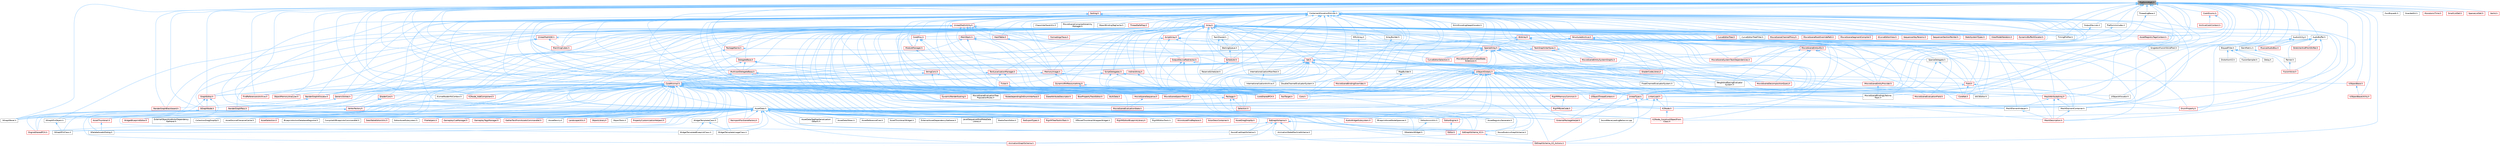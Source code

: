 digraph "PlatformMath.h"
{
 // INTERACTIVE_SVG=YES
 // LATEX_PDF_SIZE
  bgcolor="transparent";
  edge [fontname=Helvetica,fontsize=10,labelfontname=Helvetica,labelfontsize=10];
  node [fontname=Helvetica,fontsize=10,shape=box,height=0.2,width=0.4];
  Node1 [id="Node000001",label="PlatformMath.h",height=0.2,width=0.4,color="gray40", fillcolor="grey60", style="filled", fontcolor="black",tooltip=" "];
  Node1 -> Node2 [id="edge1_Node000001_Node000002",dir="back",color="steelblue1",style="solid",tooltip=" "];
  Node2 [id="Node000002",label="AssetData.h",height=0.2,width=0.4,color="grey40", fillcolor="white", style="filled",URL="$d9/d19/AssetData_8h.html",tooltip=" "];
  Node2 -> Node3 [id="edge2_Node000002_Node000003",dir="back",color="steelblue1",style="solid",tooltip=" "];
  Node3 [id="Node000003",label="ActorDescContainer.h",height=0.2,width=0.4,color="red", fillcolor="#FFF0F0", style="filled",URL="$de/df0/ActorDescContainer_8h.html",tooltip=" "];
  Node2 -> Node27 [id="edge3_Node000002_Node000027",dir="back",color="steelblue1",style="solid",tooltip=" "];
  Node27 [id="Node000027",label="AnimAssetFindReplace.h",height=0.2,width=0.4,color="red", fillcolor="#FFF0F0", style="filled",URL="$d2/d3f/AnimAssetFindReplace_8h.html",tooltip=" "];
  Node2 -> Node31 [id="edge4_Node000002_Node000031",dir="back",color="steelblue1",style="solid",tooltip=" "];
  Node31 [id="Node000031",label="AnimationGraphSchema.h",height=0.2,width=0.4,color="red", fillcolor="#FFF0F0", style="filled",URL="$dc/d75/AnimationGraphSchema_8h.html",tooltip=" "];
  Node2 -> Node34 [id="edge5_Node000002_Node000034",dir="back",color="steelblue1",style="solid",tooltip=" "];
  Node34 [id="Node000034",label="AnimationStateMachineSchema.h",height=0.2,width=0.4,color="grey40", fillcolor="white", style="filled",URL="$d7/d8c/AnimationStateMachineSchema_8h.html",tooltip=" "];
  Node2 -> Node35 [id="edge6_Node000002_Node000035",dir="back",color="steelblue1",style="solid",tooltip=" "];
  Node35 [id="Node000035",label="AssetDataTagMapSerialization\lDetails.h",height=0.2,width=0.4,color="grey40", fillcolor="white", style="filled",URL="$d5/d67/AssetDataTagMapSerializationDetails_8h.html",tooltip=" "];
  Node2 -> Node36 [id="edge7_Node000002_Node000036",dir="back",color="steelblue1",style="solid",tooltip=" "];
  Node36 [id="Node000036",label="AssetDataToken.h",height=0.2,width=0.4,color="grey40", fillcolor="white", style="filled",URL="$d2/da5/AssetDataToken_8h.html",tooltip=" "];
  Node2 -> Node37 [id="edge8_Node000002_Node000037",dir="back",color="steelblue1",style="solid",tooltip=" "];
  Node37 [id="Node000037",label="AssetDragDropOp.h",height=0.2,width=0.4,color="red", fillcolor="#FFF0F0", style="filled",URL="$df/dda/AssetDragDropOp_8h.html",tooltip=" "];
  Node2 -> Node39 [id="edge9_Node000002_Node000039",dir="back",color="steelblue1",style="solid",tooltip=" "];
  Node39 [id="Node000039",label="AssetReferenceFixer.h",height=0.2,width=0.4,color="grey40", fillcolor="white", style="filled",URL="$dd/da4/AssetReferenceFixer_8h.html",tooltip=" "];
  Node2 -> Node40 [id="edge10_Node000002_Node000040",dir="back",color="steelblue1",style="solid",tooltip=" "];
  Node40 [id="Node000040",label="AssetRegistryGenerator.h",height=0.2,width=0.4,color="grey40", fillcolor="white", style="filled",URL="$df/dd1/AssetRegistryGenerator_8h.html",tooltip=" "];
  Node2 -> Node41 [id="edge11_Node000002_Node000041",dir="back",color="steelblue1",style="solid",tooltip=" "];
  Node41 [id="Node000041",label="AssetSelection.h",height=0.2,width=0.4,color="red", fillcolor="#FFF0F0", style="filled",URL="$d2/d2c/AssetSelection_8h.html",tooltip=" "];
  Node2 -> Node49 [id="edge12_Node000002_Node000049",dir="back",color="steelblue1",style="solid",tooltip=" "];
  Node49 [id="Node000049",label="AssetSourceFilenameCache.h",height=0.2,width=0.4,color="grey40", fillcolor="white", style="filled",URL="$dd/d16/AssetSourceFilenameCache_8h.html",tooltip=" "];
  Node2 -> Node50 [id="edge13_Node000002_Node000050",dir="back",color="steelblue1",style="solid",tooltip=" "];
  Node50 [id="Node000050",label="AssetThumbnail.h",height=0.2,width=0.4,color="red", fillcolor="#FFF0F0", style="filled",URL="$d7/d61/AssetThumbnail_8h.html",tooltip=" "];
  Node50 -> Node59 [id="edge14_Node000050_Node000059",dir="back",color="steelblue1",style="solid",tooltip=" "];
  Node59 [id="Node000059",label="SDeleteAssetsDialog.h",height=0.2,width=0.4,color="grey40", fillcolor="white", style="filled",URL="$d7/d0d/SDeleteAssetsDialog_8h.html",tooltip=" "];
  Node2 -> Node61 [id="edge15_Node000002_Node000061",dir="back",color="steelblue1",style="solid",tooltip=" "];
  Node61 [id="Node000061",label="AssetThumbnailWidget.h",height=0.2,width=0.4,color="grey40", fillcolor="white", style="filled",URL="$d8/d2a/AssetThumbnailWidget_8h.html",tooltip=" "];
  Node2 -> Node62 [id="edge16_Node000002_Node000062",dir="back",color="steelblue1",style="solid",tooltip=" "];
  Node62 [id="Node000062",label="AudioWidgetSubsystem.h",height=0.2,width=0.4,color="red", fillcolor="#FFF0F0", style="filled",URL="$de/d1b/AudioWidgetSubsystem_8h.html",tooltip=" "];
  Node2 -> Node64 [id="edge17_Node000002_Node000064",dir="back",color="steelblue1",style="solid",tooltip=" "];
  Node64 [id="Node000064",label="BlueprintActionDatabaseRegistrar.h",height=0.2,width=0.4,color="grey40", fillcolor="white", style="filled",URL="$d5/d5d/BlueprintActionDatabaseRegistrar_8h.html",tooltip=" "];
  Node2 -> Node65 [id="edge18_Node000002_Node000065",dir="back",color="steelblue1",style="solid",tooltip=" "];
  Node65 [id="Node000065",label="BlueprintAssetNodeSpawner.h",height=0.2,width=0.4,color="grey40", fillcolor="white", style="filled",URL="$d2/d56/BlueprintAssetNodeSpawner_8h.html",tooltip=" "];
  Node2 -> Node66 [id="edge19_Node000002_Node000066",dir="back",color="steelblue1",style="solid",tooltip=" "];
  Node66 [id="Node000066",label="CollectionDragDropOp.h",height=0.2,width=0.4,color="grey40", fillcolor="white", style="filled",URL="$d6/d23/CollectionDragDropOp_8h.html",tooltip=" "];
  Node2 -> Node67 [id="edge20_Node000002_Node000067",dir="back",color="steelblue1",style="solid",tooltip=" "];
  Node67 [id="Node000067",label="CompileAllBlueprintsCommandlet.h",height=0.2,width=0.4,color="grey40", fillcolor="white", style="filled",URL="$d4/d7d/CompileAllBlueprintsCommandlet_8h.html",tooltip=" "];
  Node2 -> Node68 [id="edge21_Node000002_Node000068",dir="back",color="steelblue1",style="solid",tooltip=" "];
  Node68 [id="Node000068",label="DataTableEditorUtils.h",height=0.2,width=0.4,color="red", fillcolor="#FFF0F0", style="filled",URL="$d6/d6f/DataTableEditorUtils_8h.html",tooltip=" "];
  Node2 -> Node70 [id="edge22_Node000002_Node000070",dir="back",color="steelblue1",style="solid",tooltip=" "];
  Node70 [id="Node000070",label="EdGraphSchema.h",height=0.2,width=0.4,color="red", fillcolor="#FFF0F0", style="filled",URL="$d2/dce/EdGraphSchema_8h.html",tooltip=" "];
  Node70 -> Node31 [id="edge23_Node000070_Node000031",dir="back",color="steelblue1",style="solid",tooltip=" "];
  Node70 -> Node34 [id="edge24_Node000070_Node000034",dir="back",color="steelblue1",style="solid",tooltip=" "];
  Node70 -> Node252 [id="edge25_Node000070_Node000252",dir="back",color="steelblue1",style="solid",tooltip=" "];
  Node252 [id="Node000252",label="EdGraphSchema_K2.h",height=0.2,width=0.4,color="red", fillcolor="#FFF0F0", style="filled",URL="$d0/dcf/EdGraphSchema__K2_8h.html",tooltip=" "];
  Node252 -> Node31 [id="edge26_Node000252_Node000031",dir="back",color="steelblue1",style="solid",tooltip=" "];
  Node252 -> Node260 [id="edge27_Node000252_Node000260",dir="back",color="steelblue1",style="solid",tooltip=" "];
  Node260 [id="Node000260",label="EdGraphSchema_K2_Actions.h",height=0.2,width=0.4,color="red", fillcolor="#FFF0F0", style="filled",URL="$d8/d9c/EdGraphSchema__K2__Actions_8h.html",tooltip=" "];
  Node70 -> Node260 [id="edge28_Node000070_Node000260",dir="back",color="steelblue1",style="solid",tooltip=" "];
  Node70 -> Node127 [id="edge29_Node000070_Node000127",dir="back",color="steelblue1",style="solid",tooltip=" "];
  Node127 [id="Node000127",label="EngineSharedPCH.h",height=0.2,width=0.4,color="red", fillcolor="#FFF0F0", style="filled",URL="$dc/dbb/EngineSharedPCH_8h.html",tooltip=" "];
  Node70 -> Node458 [id="edge30_Node000070_Node000458",dir="back",color="steelblue1",style="solid",tooltip=" "];
  Node458 [id="Node000458",label="SoundCueGraphSchema.h",height=0.2,width=0.4,color="grey40", fillcolor="white", style="filled",URL="$d7/d4a/SoundCueGraphSchema_8h.html",tooltip=" "];
  Node70 -> Node125 [id="edge31_Node000070_Node000125",dir="back",color="steelblue1",style="solid",tooltip=" "];
  Node125 [id="Node000125",label="SoundSubmixGraphSchema.h",height=0.2,width=0.4,color="grey40", fillcolor="white", style="filled",URL="$dc/ddf/SoundSubmixGraphSchema_8h.html",tooltip=" "];
  Node2 -> Node252 [id="edge32_Node000002_Node000252",dir="back",color="steelblue1",style="solid",tooltip=" "];
  Node2 -> Node459 [id="edge33_Node000002_Node000459",dir="back",color="steelblue1",style="solid",tooltip=" "];
  Node459 [id="Node000459",label="Editor.h",height=0.2,width=0.4,color="red", fillcolor="#FFF0F0", style="filled",URL="$de/d6e/Editor_8h.html",tooltip=" "];
  Node2 -> Node613 [id="edge34_Node000002_Node000613",dir="back",color="steelblue1",style="solid",tooltip=" "];
  Node613 [id="Node000613",label="EditorAnimUtils.h",height=0.2,width=0.4,color="grey40", fillcolor="white", style="filled",URL="$d1/dd4/EditorAnimUtils_8h.html",tooltip=" "];
  Node613 -> Node554 [id="edge35_Node000613_Node000554",dir="back",color="steelblue1",style="solid",tooltip=" "];
  Node554 [id="Node000554",label="SSkeletonWidget.h",height=0.2,width=0.4,color="grey40", fillcolor="white", style="filled",URL="$dd/da7/SSkeletonWidget_8h.html",tooltip=" "];
  Node2 -> Node614 [id="edge36_Node000002_Node000614",dir="back",color="steelblue1",style="solid",tooltip=" "];
  Node614 [id="Node000614",label="EditorAssetSubsystem.h",height=0.2,width=0.4,color="grey40", fillcolor="white", style="filled",URL="$df/d69/EditorAssetSubsystem_8h.html",tooltip=" "];
  Node2 -> Node615 [id="edge37_Node000002_Node000615",dir="back",color="steelblue1",style="solid",tooltip=" "];
  Node615 [id="Node000615",label="EditorEngine.h",height=0.2,width=0.4,color="red", fillcolor="#FFF0F0", style="filled",URL="$da/d0c/EditorEngine_8h.html",tooltip=" "];
  Node615 -> Node459 [id="edge38_Node000615_Node000459",dir="back",color="steelblue1",style="solid",tooltip=" "];
  Node2 -> Node127 [id="edge39_Node000002_Node000127",dir="back",color="steelblue1",style="solid",tooltip=" "];
  Node2 -> Node618 [id="edge40_Node000002_Node000618",dir="back",color="steelblue1",style="solid",tooltip=" "];
  Node618 [id="Node000618",label="ExternalAssetDependencyGatherer.h",height=0.2,width=0.4,color="grey40", fillcolor="white", style="filled",URL="$da/dbe/ExternalAssetDependencyGatherer_8h.html",tooltip=" "];
  Node2 -> Node619 [id="edge41_Node000002_Node000619",dir="back",color="steelblue1",style="solid",tooltip=" "];
  Node619 [id="Node000619",label="ExternalObjectAndActorDependency\lGatherer.h",height=0.2,width=0.4,color="grey40", fillcolor="white", style="filled",URL="$d3/d4e/ExternalObjectAndActorDependencyGatherer_8h.html",tooltip=" "];
  Node2 -> Node620 [id="edge42_Node000002_Node000620",dir="back",color="steelblue1",style="solid",tooltip=" "];
  Node620 [id="Node000620",label="ExternalPackageHelper.h",height=0.2,width=0.4,color="red", fillcolor="#FFF0F0", style="filled",URL="$d3/d2f/ExternalPackageHelper_8h.html",tooltip=" "];
  Node2 -> Node622 [id="edge43_Node000002_Node000622",dir="back",color="steelblue1",style="solid",tooltip=" "];
  Node622 [id="Node000622",label="FileHelpers.h",height=0.2,width=0.4,color="red", fillcolor="#FFF0F0", style="filled",URL="$d9/d82/FileHelpers_8h.html",tooltip=" "];
  Node2 -> Node624 [id="edge44_Node000002_Node000624",dir="back",color="steelblue1",style="solid",tooltip=" "];
  Node624 [id="Node000624",label="GameplayCueManager.h",height=0.2,width=0.4,color="red", fillcolor="#FFF0F0", style="filled",URL="$d7/d4e/GameplayCueManager_8h.html",tooltip=" "];
  Node2 -> Node627 [id="edge45_Node000002_Node000627",dir="back",color="steelblue1",style="solid",tooltip=" "];
  Node627 [id="Node000627",label="GameplayTagsManager.h",height=0.2,width=0.4,color="red", fillcolor="#FFF0F0", style="filled",URL="$d5/dc9/GameplayTagsManager_8h.html",tooltip=" "];
  Node2 -> Node699 [id="edge46_Node000002_Node000699",dir="back",color="steelblue1",style="solid",tooltip=" "];
  Node699 [id="Node000699",label="GatherTextFromAssetsCommandlet.h",height=0.2,width=0.4,color="red", fillcolor="#FFF0F0", style="filled",URL="$df/da5/GatherTextFromAssetsCommandlet_8h.html",tooltip=" "];
  Node2 -> Node700 [id="edge47_Node000002_Node000700",dir="back",color="steelblue1",style="solid",tooltip=" "];
  Node700 [id="Node000700",label="IAssetFamily.h",height=0.2,width=0.4,color="grey40", fillcolor="white", style="filled",URL="$d5/d12/IAssetFamily_8h.html",tooltip=" "];
  Node2 -> Node701 [id="edge48_Node000002_Node000701",dir="back",color="steelblue1",style="solid",tooltip=" "];
  Node701 [id="Node000701",label="LandscapeUtils.h",height=0.2,width=0.4,color="red", fillcolor="#FFF0F0", style="filled",URL="$d0/dc0/LandscapeUtils_8h.html",tooltip=" "];
  Node2 -> Node712 [id="edge49_Node000002_Node000712",dir="back",color="steelblue1",style="solid",tooltip=" "];
  Node712 [id="Node000712",label="LevelSequenceShotMetaData\lLibrary.h",height=0.2,width=0.4,color="grey40", fillcolor="white", style="filled",URL="$d2/d37/LevelSequenceShotMetaDataLibrary_8h.html",tooltip=" "];
  Node2 -> Node713 [id="edge50_Node000002_Node000713",dir="back",color="steelblue1",style="solid",tooltip=" "];
  Node713 [id="Node000713",label="MediaTrackEditor.h",height=0.2,width=0.4,color="grey40", fillcolor="white", style="filled",URL="$d0/d41/MediaTrackEditor_8h.html",tooltip=" "];
  Node2 -> Node714 [id="edge51_Node000002_Node000714",dir="back",color="steelblue1",style="solid",tooltip=" "];
  Node714 [id="Node000714",label="NoExportTypes.h",height=0.2,width=0.4,color="red", fillcolor="#FFF0F0", style="filled",URL="$d3/d21/NoExportTypes_8h.html",tooltip=" "];
  Node2 -> Node819 [id="edge52_Node000002_Node000819",dir="back",color="steelblue1",style="solid",tooltip=" "];
  Node819 [id="Node000819",label="ObjectLibrary.h",height=0.2,width=0.4,color="red", fillcolor="#FFF0F0", style="filled",URL="$d8/de1/ObjectLibrary_8h.html",tooltip=" "];
  Node2 -> Node821 [id="edge53_Node000002_Node000821",dir="back",color="steelblue1",style="solid",tooltip=" "];
  Node821 [id="Node000821",label="ObjectTools.h",height=0.2,width=0.4,color="grey40", fillcolor="white", style="filled",URL="$d3/d71/ObjectTools_8h.html",tooltip=" "];
  Node2 -> Node822 [id="edge54_Node000002_Node000822",dir="back",color="steelblue1",style="solid",tooltip=" "];
  Node822 [id="Node000822",label="PropertyCustomizationHelpers.h",height=0.2,width=0.4,color="red", fillcolor="#FFF0F0", style="filled",URL="$d7/dd0/PropertyCustomizationHelpers_8h.html",tooltip=" "];
  Node2 -> Node824 [id="edge55_Node000002_Node000824",dir="back",color="steelblue1",style="solid",tooltip=" "];
  Node824 [id="Node000824",label="ReimportFbxSceneFactory.h",height=0.2,width=0.4,color="red", fillcolor="#FFF0F0", style="filled",URL="$dc/d5f/ReimportFbxSceneFactory_8h.html",tooltip=" "];
  Node2 -> Node273 [id="edge56_Node000002_Node000273",dir="back",color="steelblue1",style="solid",tooltip=" "];
  Node273 [id="Node000273",label="RigVMEditorBlueprintLibrary.h",height=0.2,width=0.4,color="red", fillcolor="#FFF0F0", style="filled",URL="$d9/d31/RigVMEditorBlueprintLibrary_8h.html",tooltip=" "];
  Node2 -> Node825 [id="edge57_Node000002_Node000825",dir="back",color="steelblue1",style="solid",tooltip=" "];
  Node825 [id="Node000825",label="RigVMEditorTools.h",height=0.2,width=0.4,color="grey40", fillcolor="white", style="filled",URL="$d5/ddd/RigVMEditorTools_8h.html",tooltip=" "];
  Node2 -> Node286 [id="edge58_Node000002_Node000286",dir="back",color="steelblue1",style="solid",tooltip=" "];
  Node286 [id="Node000286",label="RigVMTreeToolkitTask.h",height=0.2,width=0.4,color="red", fillcolor="#FFF0F0", style="filled",URL="$d1/dd5/RigVMTreeToolkitTask_8h.html",tooltip=" "];
  Node2 -> Node59 [id="edge59_Node000002_Node000059",dir="back",color="steelblue1",style="solid",tooltip=" "];
  Node2 -> Node230 [id="edge60_Node000002_Node000230",dir="back",color="steelblue1",style="solid",tooltip=" "];
  Node230 [id="Node000230",label="SGraphPinClass.h",height=0.2,width=0.4,color="grey40", fillcolor="white", style="filled",URL="$df/d8d/SGraphPinClass_8h.html",tooltip=" "];
  Node2 -> Node229 [id="edge61_Node000002_Node000229",dir="back",color="steelblue1",style="solid",tooltip=" "];
  Node229 [id="Node000229",label="SGraphPinObject.h",height=0.2,width=0.4,color="grey40", fillcolor="white", style="filled",URL="$da/dd6/SGraphPinObject_8h.html",tooltip=" "];
  Node229 -> Node230 [id="edge62_Node000229_Node000230",dir="back",color="steelblue1",style="solid",tooltip=" "];
  Node2 -> Node554 [id="edge63_Node000002_Node000554",dir="back",color="steelblue1",style="solid",tooltip=" "];
  Node2 -> Node458 [id="edge64_Node000002_Node000458",dir="back",color="steelblue1",style="solid",tooltip=" "];
  Node2 -> Node125 [id="edge65_Node000002_Node000125",dir="back",color="steelblue1",style="solid",tooltip=" "];
  Node2 -> Node826 [id="edge66_Node000002_Node000826",dir="back",color="steelblue1",style="solid",tooltip=" "];
  Node826 [id="Node000826",label="SoundWaveLoadingBehavior.cpp",height=0.2,width=0.4,color="grey40", fillcolor="white", style="filled",URL="$d7/d95/SoundWaveLoadingBehavior_8cpp.html",tooltip=" "];
  Node2 -> Node827 [id="edge67_Node000002_Node000827",dir="back",color="steelblue1",style="solid",tooltip=" "];
  Node827 [id="Node000827",label="VPAssetThumbnailWrapperWidget.h",height=0.2,width=0.4,color="grey40", fillcolor="white", style="filled",URL="$d8/da8/VPAssetThumbnailWrapperWidget_8h.html",tooltip=" "];
  Node2 -> Node84 [id="edge68_Node000002_Node000084",dir="back",color="steelblue1",style="solid",tooltip=" "];
  Node84 [id="Node000084",label="WidgetBlueprintEditor.h",height=0.2,width=0.4,color="red", fillcolor="#FFF0F0", style="filled",URL="$d6/d04/WidgetBlueprintEditor_8h.html",tooltip=" "];
  Node2 -> Node828 [id="edge69_Node000002_Node000828",dir="back",color="steelblue1",style="solid",tooltip=" "];
  Node828 [id="Node000828",label="WidgetTemplateBlueprintClass.h",height=0.2,width=0.4,color="grey40", fillcolor="white", style="filled",URL="$d4/d8e/WidgetTemplateBlueprintClass_8h.html",tooltip=" "];
  Node2 -> Node829 [id="edge70_Node000002_Node000829",dir="back",color="steelblue1",style="solid",tooltip=" "];
  Node829 [id="Node000829",label="WidgetTemplateClass.h",height=0.2,width=0.4,color="grey40", fillcolor="white", style="filled",URL="$df/da5/WidgetTemplateClass_8h.html",tooltip=" "];
  Node829 -> Node828 [id="edge71_Node000829_Node000828",dir="back",color="steelblue1",style="solid",tooltip=" "];
  Node829 -> Node830 [id="edge72_Node000829_Node000830",dir="back",color="steelblue1",style="solid",tooltip=" "];
  Node830 [id="Node000830",label="WidgetTemplateImageClass.h",height=0.2,width=0.4,color="grey40", fillcolor="white", style="filled",URL="$d1/d00/WidgetTemplateImageClass_8h.html",tooltip=" "];
  Node2 -> Node830 [id="edge73_Node000002_Node000830",dir="back",color="steelblue1",style="solid",tooltip=" "];
  Node1 -> Node831 [id="edge74_Node000001_Node000831",dir="back",color="steelblue1",style="solid",tooltip=" "];
  Node831 [id="Node000831",label="AudioBuffer.h",height=0.2,width=0.4,color="grey40", fillcolor="white", style="filled",URL="$d7/da7/AudioBuffer_8h.html",tooltip=" "];
  Node831 -> Node832 [id="edge75_Node000831_Node000832",dir="back",color="steelblue1",style="solid",tooltip=" "];
  Node832 [id="Node000832",label="FusionVoice.h",height=0.2,width=0.4,color="red", fillcolor="#FFF0F0", style="filled",URL="$d2/dca/FusionVoice_8h.html",tooltip=" "];
  Node831 -> Node835 [id="edge76_Node000831_Node000835",dir="back",color="steelblue1",style="solid",tooltip=" "];
  Node835 [id="Node000835",label="GainMatrix.h",height=0.2,width=0.4,color="grey40", fillcolor="white", style="filled",URL="$d0/d14/GainMatrix_8h.html",tooltip=" "];
  Node835 -> Node836 [id="edge77_Node000835_Node000836",dir="back",color="steelblue1",style="solid",tooltip=" "];
  Node836 [id="Node000836",label="Panner.h",height=0.2,width=0.4,color="grey40", fillcolor="white", style="filled",URL="$dc/dea/Panner_8h.html",tooltip=" "];
  Node836 -> Node832 [id="edge78_Node000836_Node000832",dir="back",color="steelblue1",style="solid",tooltip=" "];
  Node831 -> Node837 [id="edge79_Node000831_Node000837",dir="back",color="steelblue1",style="solid",tooltip=" "];
  Node837 [id="Node000837",label="MusicalAudioBus.h",height=0.2,width=0.4,color="red", fillcolor="#FFF0F0", style="filled",URL="$d4/d5c/MusicalAudioBus_8h.html",tooltip=" "];
  Node831 -> Node836 [id="edge80_Node000831_Node000836",dir="back",color="steelblue1",style="solid",tooltip=" "];
  Node831 -> Node834 [id="edge81_Node000831_Node000834",dir="back",color="steelblue1",style="solid",tooltip=" "];
  Node834 [id="Node000834",label="SingletonFusionVoicePool.h",height=0.2,width=0.4,color="grey40", fillcolor="white", style="filled",URL="$d3/da3/SingletonFusionVoicePool_8h.html",tooltip=" "];
  Node831 -> Node840 [id="edge82_Node000831_Node000840",dir="back",color="steelblue1",style="solid",tooltip=" "];
  Node840 [id="Node000840",label="StretcherAndPitchShifter.h",height=0.2,width=0.4,color="red", fillcolor="#FFF0F0", style="filled",URL="$da/d13/StretcherAndPitchShifter_8h.html",tooltip=" "];
  Node1 -> Node844 [id="edge83_Node000001_Node000844",dir="back",color="steelblue1",style="solid",tooltip=" "];
  Node844 [id="Node000844",label="AudioUtility.h",height=0.2,width=0.4,color="grey40", fillcolor="white", style="filled",URL="$d4/d03/AudioUtility_8h.html",tooltip=" "];
  Node844 -> Node845 [id="edge84_Node000844_Node000845",dir="back",color="steelblue1",style="solid",tooltip=" "];
  Node845 [id="Node000845",label="BiquadFilter.h",height=0.2,width=0.4,color="grey40", fillcolor="white", style="filled",URL="$d7/d46/BiquadFilter_8h.html",tooltip=" "];
  Node845 -> Node846 [id="edge85_Node000845_Node000846",dir="back",color="steelblue1",style="solid",tooltip=" "];
  Node846 [id="Node000846",label="Delay.h",height=0.2,width=0.4,color="grey40", fillcolor="white", style="filled",URL="$d5/db4/Delay_8h.html",tooltip=" "];
  Node845 -> Node847 [id="edge86_Node000845_Node000847",dir="back",color="steelblue1",style="solid",tooltip=" "];
  Node847 [id="Node000847",label="DistortionV2.h",height=0.2,width=0.4,color="grey40", fillcolor="white", style="filled",URL="$d9/dbe/DistortionV2_8h.html",tooltip=" "];
  Node845 -> Node839 [id="edge87_Node000845_Node000839",dir="back",color="steelblue1",style="solid",tooltip=" "];
  Node839 [id="Node000839",label="FusionSampler.h",height=0.2,width=0.4,color="grey40", fillcolor="white", style="filled",URL="$da/d12/FusionSampler_8h.html",tooltip=" "];
  Node845 -> Node832 [id="edge88_Node000845_Node000832",dir="back",color="steelblue1",style="solid",tooltip=" "];
  Node844 -> Node835 [id="edge89_Node000844_Node000835",dir="back",color="steelblue1",style="solid",tooltip=" "];
  Node844 -> Node837 [id="edge90_Node000844_Node000837",dir="back",color="steelblue1",style="solid",tooltip=" "];
  Node1 -> Node845 [id="edge91_Node000001_Node000845",dir="back",color="steelblue1",style="solid",tooltip=" "];
  Node1 -> Node848 [id="edge92_Node000001_Node000848",dir="back",color="steelblue1",style="solid",tooltip=" "];
  Node848 [id="Node000848",label="ContainerAllocationPolicies.h",height=0.2,width=0.4,color="grey40", fillcolor="white", style="filled",URL="$d7/dff/ContainerAllocationPolicies_8h.html",tooltip=" "];
  Node848 -> Node849 [id="edge93_Node000848_Node000849",dir="back",color="steelblue1",style="solid",tooltip=" "];
  Node849 [id="Node000849",label="AnimEncodingHeapAllocator.h",height=0.2,width=0.4,color="grey40", fillcolor="white", style="filled",URL="$da/d74/AnimEncodingHeapAllocator_8h.html",tooltip=" "];
  Node848 -> Node850 [id="edge94_Node000848_Node000850",dir="back",color="steelblue1",style="solid",tooltip=" "];
  Node850 [id="Node000850",label="Array.h",height=0.2,width=0.4,color="red", fillcolor="#FFF0F0", style="filled",URL="$df/dd0/Array_8h.html",tooltip=" "];
  Node850 -> Node1534 [id="edge95_Node000850_Node001534",dir="back",color="steelblue1",style="solid",tooltip=" "];
  Node1534 [id="Node001534",label="ArrayBuilder.h",height=0.2,width=0.4,color="grey40", fillcolor="white", style="filled",URL="$d1/d4b/ArrayBuilder_8h.html",tooltip=" "];
  Node1534 -> Node931 [id="edge96_Node001534_Node000931",dir="back",color="steelblue1",style="solid",tooltip=" "];
  Node931 [id="Node000931",label="Core.h",height=0.2,width=0.4,color="red", fillcolor="#FFF0F0", style="filled",URL="$d6/dd7/Core_8h.html",tooltip=" "];
  Node850 -> Node2 [id="edge97_Node000850_Node000002",dir="back",color="steelblue1",style="solid",tooltip=" "];
  Node850 -> Node40 [id="edge98_Node000850_Node000040",dir="back",color="steelblue1",style="solid",tooltip=" "];
  Node850 -> Node4385 [id="edge99_Node000850_Node004385",dir="back",color="steelblue1",style="solid",tooltip=" "];
  Node4385 [id="Node004385",label="AssetRegistryTagsContext.h",height=0.2,width=0.4,color="red", fillcolor="#FFF0F0", style="filled",URL="$d1/d74/AssetRegistryTagsContext_8h.html",tooltip=" "];
  Node850 -> Node49 [id="edge100_Node000850_Node000049",dir="back",color="steelblue1",style="solid",tooltip=" "];
  Node850 -> Node1576 [id="edge101_Node000850_Node001576",dir="back",color="steelblue1",style="solid",tooltip=" "];
  Node1576 [id="Node001576",label="BoolPropertyTrackEditor.h",height=0.2,width=0.4,color="red", fillcolor="#FFF0F0", style="filled",URL="$db/d07/BoolPropertyTrackEditor_8h.html",tooltip=" "];
  Node850 -> Node2521 [id="edge102_Node000850_Node002521",dir="back",color="steelblue1",style="solid",tooltip=" "];
  Node2521 [id="Node002521",label="BulkData.h",height=0.2,width=0.4,color="red", fillcolor="#FFF0F0", style="filled",URL="$d4/d8e/BulkData_8h.html",tooltip=" "];
  Node850 -> Node66 [id="edge103_Node000850_Node000066",dir="back",color="steelblue1",style="solid",tooltip=" "];
  Node850 -> Node931 [id="edge104_Node000850_Node000931",dir="back",color="steelblue1",style="solid",tooltip=" "];
  Node850 -> Node6531 [id="edge105_Node000850_Node006531",dir="back",color="steelblue1",style="solid",tooltip=" "];
  Node6531 [id="Node006531",label="CoreMinimal.h",height=0.2,width=0.4,color="red", fillcolor="#FFF0F0", style="filled",URL="$d7/d67/CoreMinimal_8h.html",tooltip=" "];
  Node6531 -> Node3 [id="edge106_Node006531_Node000003",dir="back",color="steelblue1",style="solid",tooltip=" "];
  Node6531 -> Node27 [id="edge107_Node006531_Node000027",dir="back",color="steelblue1",style="solid",tooltip=" "];
  Node6531 -> Node31 [id="edge108_Node006531_Node000031",dir="back",color="steelblue1",style="solid",tooltip=" "];
  Node6531 -> Node34 [id="edge109_Node006531_Node000034",dir="back",color="steelblue1",style="solid",tooltip=" "];
  Node6531 -> Node37 [id="edge110_Node006531_Node000037",dir="back",color="steelblue1",style="solid",tooltip=" "];
  Node6531 -> Node41 [id="edge111_Node006531_Node000041",dir="back",color="steelblue1",style="solid",tooltip=" "];
  Node6531 -> Node49 [id="edge112_Node006531_Node000049",dir="back",color="steelblue1",style="solid",tooltip=" "];
  Node6531 -> Node50 [id="edge113_Node006531_Node000050",dir="back",color="steelblue1",style="solid",tooltip=" "];
  Node6531 -> Node62 [id="edge114_Node006531_Node000062",dir="back",color="steelblue1",style="solid",tooltip=" "];
  Node6531 -> Node64 [id="edge115_Node006531_Node000064",dir="back",color="steelblue1",style="solid",tooltip=" "];
  Node6531 -> Node65 [id="edge116_Node006531_Node000065",dir="back",color="steelblue1",style="solid",tooltip=" "];
  Node6531 -> Node1576 [id="edge117_Node006531_Node001576",dir="back",color="steelblue1",style="solid",tooltip=" "];
  Node6531 -> Node2521 [id="edge118_Node006531_Node002521",dir="back",color="steelblue1",style="solid",tooltip=" "];
  Node6531 -> Node66 [id="edge119_Node006531_Node000066",dir="back",color="steelblue1",style="solid",tooltip=" "];
  Node6531 -> Node67 [id="edge120_Node006531_Node000067",dir="back",color="steelblue1",style="solid",tooltip=" "];
  Node6531 -> Node931 [id="edge121_Node006531_Node000931",dir="back",color="steelblue1",style="solid",tooltip=" "];
  Node6531 -> Node937 [id="edge122_Node006531_Node000937",dir="back",color="steelblue1",style="solid",tooltip=" "];
  Node937 [id="Node000937",label="CoreSharedPCH.h",height=0.2,width=0.4,color="red", fillcolor="#FFF0F0", style="filled",URL="$d8/de5/CoreSharedPCH_8h.html",tooltip=" "];
  Node6531 -> Node68 [id="edge123_Node006531_Node000068",dir="back",color="steelblue1",style="solid",tooltip=" "];
  Node6531 -> Node6811 [id="edge124_Node006531_Node006811",dir="back",color="steelblue1",style="solid",tooltip=" "];
  Node6811 [id="Node006811",label="DynamicRenderScaling.h",height=0.2,width=0.4,color="red", fillcolor="#FFF0F0", style="filled",URL="$df/d37/DynamicRenderScaling_8h.html",tooltip=" "];
  Node6531 -> Node70 [id="edge125_Node006531_Node000070",dir="back",color="steelblue1",style="solid",tooltip=" "];
  Node6531 -> Node252 [id="edge126_Node006531_Node000252",dir="back",color="steelblue1",style="solid",tooltip=" "];
  Node6531 -> Node260 [id="edge127_Node006531_Node000260",dir="back",color="steelblue1",style="solid",tooltip=" "];
  Node6531 -> Node459 [id="edge128_Node006531_Node000459",dir="back",color="steelblue1",style="solid",tooltip=" "];
  Node6531 -> Node613 [id="edge129_Node006531_Node000613",dir="back",color="steelblue1",style="solid",tooltip=" "];
  Node6531 -> Node614 [id="edge130_Node006531_Node000614",dir="back",color="steelblue1",style="solid",tooltip=" "];
  Node6531 -> Node615 [id="edge131_Node006531_Node000615",dir="back",color="steelblue1",style="solid",tooltip=" "];
  Node6531 -> Node622 [id="edge132_Node006531_Node000622",dir="back",color="steelblue1",style="solid",tooltip=" "];
  Node6531 -> Node6852 [id="edge133_Node006531_Node006852",dir="back",color="steelblue1",style="solid",tooltip=" "];
  Node6852 [id="Node006852",label="FindReferencersArchive.h",height=0.2,width=0.4,color="red", fillcolor="#FFF0F0", style="filled",URL="$d5/d8f/FindReferencersArchive_8h.html",tooltip=" "];
  Node6531 -> Node624 [id="edge134_Node006531_Node000624",dir="back",color="steelblue1",style="solid",tooltip=" "];
  Node6531 -> Node627 [id="edge135_Node006531_Node000627",dir="back",color="steelblue1",style="solid",tooltip=" "];
  Node6531 -> Node699 [id="edge136_Node006531_Node000699",dir="back",color="steelblue1",style="solid",tooltip=" "];
  Node6531 -> Node6881 [id="edge137_Node006531_Node006881",dir="back",color="steelblue1",style="solid",tooltip=" "];
  Node6881 [id="Node006881",label="GenericOctree.h",height=0.2,width=0.4,color="red", fillcolor="#FFF0F0", style="filled",URL="$de/de6/GenericOctree_8h.html",tooltip=" "];
  Node6881 -> Node127 [id="edge138_Node006881_Node000127",dir="back",color="steelblue1",style="solid",tooltip=" "];
  Node6531 -> Node3266 [id="edge139_Node006531_Node003266",dir="back",color="steelblue1",style="solid",tooltip=" "];
  Node3266 [id="Node003266",label="GraphEditor.h",height=0.2,width=0.4,color="red", fillcolor="#FFF0F0", style="filled",URL="$dc/dc5/GraphEditor_8h.html",tooltip=" "];
  Node3266 -> Node199 [id="edge140_Node003266_Node000199",dir="back",color="steelblue1",style="solid",tooltip=" "];
  Node199 [id="Node000199",label="SGraphNode.h",height=0.2,width=0.4,color="red", fillcolor="#FFF0F0", style="filled",URL="$d2/d30/SGraphNode_8h.html",tooltip=" "];
  Node199 -> Node124 [id="edge141_Node000199_Node000124",dir="back",color="steelblue1",style="solid",tooltip=" "];
  Node124 [id="Node000124",label="SGraphPanel.h",height=0.2,width=0.4,color="grey40", fillcolor="white", style="filled",URL="$d2/dcf/SGraphPanel_8h.html",tooltip=" "];
  Node3266 -> Node124 [id="edge142_Node003266_Node000124",dir="back",color="steelblue1",style="solid",tooltip=" "];
  Node3266 -> Node84 [id="edge143_Node003266_Node000084",dir="back",color="steelblue1",style="solid",tooltip=" "];
  Node6531 -> Node700 [id="edge144_Node006531_Node000700",dir="back",color="steelblue1",style="solid",tooltip=" "];
  Node6531 -> Node2171 [id="edge145_Node006531_Node002171",dir="back",color="steelblue1",style="solid",tooltip=" "];
  Node2171 [id="Node002171",label="K2Node.h",height=0.2,width=0.4,color="red", fillcolor="#FFF0F0", style="filled",URL="$d5/d94/K2Node_8h.html",tooltip=" "];
  Node2171 -> Node161 [id="edge146_Node002171_Node000161",dir="back",color="steelblue1",style="solid",tooltip=" "];
  Node161 [id="Node000161",label="K2Node_ConstructObjectFrom\lClass.h",height=0.2,width=0.4,color="red", fillcolor="#FFF0F0", style="filled",URL="$d6/de4/K2Node__ConstructObjectFromClass_8h.html",tooltip=" "];
  Node6531 -> Node141 [id="edge147_Node006531_Node000141",dir="back",color="steelblue1",style="solid",tooltip=" "];
  Node141 [id="Node000141",label="K2Node_AddComponent.h",height=0.2,width=0.4,color="red", fillcolor="#FFF0F0", style="filled",URL="$d9/dc9/K2Node__AddComponent_8h.html",tooltip=" "];
  Node6531 -> Node161 [id="edge148_Node006531_Node000161",dir="back",color="steelblue1",style="solid",tooltip=" "];
  Node6531 -> Node3270 [id="edge149_Node006531_Node003270",dir="back",color="steelblue1",style="solid",tooltip=" "];
  Node3270 [id="Node003270",label="KismetNodeInfoContext.h",height=0.2,width=0.4,color="grey40", fillcolor="white", style="filled",URL="$d3/dfc/KismetNodeInfoContext_8h.html",tooltip=" "];
  Node6531 -> Node701 [id="edge150_Node006531_Node000701",dir="back",color="steelblue1",style="solid",tooltip=" "];
  Node6531 -> Node2170 [id="edge151_Node006531_Node002170",dir="back",color="steelblue1",style="solid",tooltip=" "];
  Node2170 [id="Node002170",label="LinkerLoad.h",height=0.2,width=0.4,color="red", fillcolor="#FFF0F0", style="filled",URL="$d7/def/LinkerLoad_8h.html",tooltip=" "];
  Node2170 -> Node620 [id="edge152_Node002170_Node000620",dir="back",color="steelblue1",style="solid",tooltip=" "];
  Node2170 -> Node2171 [id="edge153_Node002170_Node002171",dir="back",color="steelblue1",style="solid",tooltip=" "];
  Node2170 -> Node826 [id="edge154_Node002170_Node000826",dir="back",color="steelblue1",style="solid",tooltip=" "];
  Node6531 -> Node6605 [id="edge155_Node006531_Node006605",dir="back",color="steelblue1",style="solid",tooltip=" "];
  Node6605 [id="Node006605",label="MeshAttributeArray.h",height=0.2,width=0.4,color="red", fillcolor="#FFF0F0", style="filled",URL="$dd/dcf/MeshAttributeArray_8h.html",tooltip=" "];
  Node6605 -> Node1903 [id="edge156_Node006605_Node001903",dir="back",color="steelblue1",style="solid",tooltip=" "];
  Node1903 [id="Node001903",label="MeshDescription.h",height=0.2,width=0.4,color="red", fillcolor="#FFF0F0", style="filled",URL="$d5/d91/MeshDescription_8h.html",tooltip=" "];
  Node6605 -> Node6606 [id="edge157_Node006605_Node006606",dir="back",color="steelblue1",style="solid",tooltip=" "];
  Node6606 [id="Node006606",label="MeshElementContainer.h",height=0.2,width=0.4,color="grey40", fillcolor="white", style="filled",URL="$d1/dfa/MeshElementContainer_8h.html",tooltip=" "];
  Node6606 -> Node1903 [id="edge158_Node006606_Node001903",dir="back",color="steelblue1",style="solid",tooltip=" "];
  Node6605 -> Node6607 [id="edge159_Node006605_Node006607",dir="back",color="steelblue1",style="solid",tooltip=" "];
  Node6607 [id="Node006607",label="MeshElementIndexer.h",height=0.2,width=0.4,color="grey40", fillcolor="white", style="filled",URL="$db/d4c/MeshElementIndexer_8h.html",tooltip=" "];
  Node6607 -> Node1903 [id="edge160_Node006607_Node001903",dir="back",color="steelblue1",style="solid",tooltip=" "];
  Node6531 -> Node6606 [id="edge161_Node006531_Node006606",dir="back",color="steelblue1",style="solid",tooltip=" "];
  Node6531 -> Node6607 [id="edge162_Node006531_Node006607",dir="back",color="steelblue1",style="solid",tooltip=" "];
  Node6531 -> Node4108 [id="edge163_Node006531_Node004108",dir="back",color="steelblue1",style="solid",tooltip=" "];
  Node4108 [id="Node004108",label="MovieSceneBindingLifetime\lTrack.h",height=0.2,width=0.4,color="grey40", fillcolor="white", style="filled",URL="$d8/d77/MovieSceneBindingLifetimeTrack_8h.html",tooltip=" "];
  Node6531 -> Node5497 [id="edge164_Node006531_Node005497",dir="back",color="steelblue1",style="solid",tooltip=" "];
  Node5497 [id="Node005497",label="MovieSceneEvaluationField.h",height=0.2,width=0.4,color="red", fillcolor="#FFF0F0", style="filled",URL="$d6/d5d/MovieSceneEvaluationField_8h.html",tooltip=" "];
  Node6531 -> Node4191 [id="edge165_Node006531_Node004191",dir="back",color="steelblue1",style="solid",tooltip=" "];
  Node4191 [id="Node004191",label="MovieSceneEvaluationState.h",height=0.2,width=0.4,color="red", fillcolor="#FFF0F0", style="filled",URL="$d4/d20/MovieSceneEvaluationState_8h.html",tooltip=" "];
  Node6531 -> Node4719 [id="edge166_Node006531_Node004719",dir="back",color="steelblue1",style="solid",tooltip=" "];
  Node4719 [id="Node004719",label="MovieSceneEvaluationTree\lPopulationRules.h",height=0.2,width=0.4,color="grey40", fillcolor="white", style="filled",URL="$dc/dcc/MovieSceneEvaluationTreePopulationRules_8h.html",tooltip=" "];
  Node6531 -> Node4190 [id="edge167_Node006531_Node004190",dir="back",color="steelblue1",style="solid",tooltip=" "];
  Node4190 [id="Node004190",label="MovieSceneSequence.h",height=0.2,width=0.4,color="red", fillcolor="#FFF0F0", style="filled",URL="$d6/dca/MovieSceneSequence_8h.html",tooltip=" "];
  Node4190 -> Node4191 [id="edge168_Node004190_Node004191",dir="back",color="steelblue1",style="solid",tooltip=" "];
  Node6531 -> Node4197 [id="edge169_Node006531_Node004197",dir="back",color="steelblue1",style="solid",tooltip=" "];
  Node4197 [id="Node004197",label="MovieSceneSpawnTrack.h",height=0.2,width=0.4,color="red", fillcolor="#FFF0F0", style="filled",URL="$d3/d03/MovieSceneSpawnTrack_8h.html",tooltip=" "];
  Node6531 -> Node5914 [id="edge170_Node006531_Node005914",dir="back",color="steelblue1",style="solid",tooltip=" "];
  Node5914 [id="Node005914",label="NodeDependingOnEnumInterface.h",height=0.2,width=0.4,color="red", fillcolor="#FFF0F0", style="filled",URL="$db/da2/NodeDependingOnEnumInterface_8h.html",tooltip=" "];
  Node6531 -> Node819 [id="edge171_Node006531_Node000819",dir="back",color="steelblue1",style="solid",tooltip=" "];
  Node6531 -> Node6103 [id="edge172_Node006531_Node006103",dir="back",color="steelblue1",style="solid",tooltip=" "];
  Node6103 [id="Node006103",label="ObjectMemoryAnalyzer.h",height=0.2,width=0.4,color="red", fillcolor="#FFF0F0", style="filled",URL="$d7/d08/ObjectMemoryAnalyzer_8h.html",tooltip=" "];
  Node6531 -> Node821 [id="edge173_Node006531_Node000821",dir="back",color="steelblue1",style="solid",tooltip=" "];
  Node6531 -> Node1977 [id="edge174_Node006531_Node001977",dir="back",color="steelblue1",style="solid",tooltip=" "];
  Node1977 [id="Node001977",label="Package.h",height=0.2,width=0.4,color="red", fillcolor="#FFF0F0", style="filled",URL="$dd/d79/Package_8h.html",tooltip=" "];
  Node1977 -> Node2 [id="edge175_Node001977_Node000002",dir="back",color="steelblue1",style="solid",tooltip=" "];
  Node1977 -> Node620 [id="edge176_Node001977_Node000620",dir="back",color="steelblue1",style="solid",tooltip=" "];
  Node1977 -> Node2152 [id="edge177_Node001977_Node002152",dir="back",color="steelblue1",style="solid",tooltip=" "];
  Node2152 [id="Node002152",label="Selection.h",height=0.2,width=0.4,color="red", fillcolor="#FFF0F0", style="filled",URL="$d9/d60/Editor_2UnrealEd_2Public_2Selection_8h.html",tooltip=" "];
  Node6531 -> Node822 [id="edge178_Node006531_Node000822",dir="back",color="steelblue1",style="solid",tooltip=" "];
  Node6531 -> Node824 [id="edge179_Node006531_Node000824",dir="back",color="steelblue1",style="solid",tooltip=" "];
  Node6531 -> Node7415 [id="edge180_Node006531_Node007415",dir="back",color="steelblue1",style="solid",tooltip=" "];
  Node7415 [id="Node007415",label="RenderGraphAllocator.h",height=0.2,width=0.4,color="red", fillcolor="#FFF0F0", style="filled",URL="$d4/da7/RenderGraphAllocator_8h.html",tooltip=" "];
  Node7415 -> Node6961 [id="edge181_Node007415_Node006961",dir="back",color="steelblue1",style="solid",tooltip=" "];
  Node6961 [id="Node006961",label="RenderGraphBlackboard.h",height=0.2,width=0.4,color="red", fillcolor="#FFF0F0", style="filled",URL="$d4/d32/RenderGraphBlackboard_8h.html",tooltip=" "];
  Node7415 -> Node2466 [id="edge182_Node007415_Node002466",dir="back",color="steelblue1",style="solid",tooltip=" "];
  Node2466 [id="Node002466",label="RenderGraphPass.h",height=0.2,width=0.4,color="red", fillcolor="#FFF0F0", style="filled",URL="$de/d49/RenderGraphPass_8h.html",tooltip=" "];
  Node6531 -> Node2150 [id="edge183_Node006531_Node002150",dir="back",color="steelblue1",style="solid",tooltip=" "];
  Node2150 [id="Node002150",label="RigVMByteCode.h",height=0.2,width=0.4,color="red", fillcolor="#FFF0F0", style="filled",URL="$da/d6c/RigVMByteCode_8h.html",tooltip=" "];
  Node6531 -> Node273 [id="edge184_Node006531_Node000273",dir="back",color="steelblue1",style="solid",tooltip=" "];
  Node6531 -> Node825 [id="edge185_Node006531_Node000825",dir="back",color="steelblue1",style="solid",tooltip=" "];
  Node6531 -> Node5558 [id="edge186_Node006531_Node005558",dir="back",color="steelblue1",style="solid",tooltip=" "];
  Node5558 [id="Node005558",label="RigVMMemoryCommon.h",height=0.2,width=0.4,color="red", fillcolor="#FFF0F0", style="filled",URL="$de/d51/RigVMMemoryCommon_8h.html",tooltip=" "];
  Node5558 -> Node2150 [id="edge187_Node005558_Node002150",dir="back",color="steelblue1",style="solid",tooltip=" "];
  Node6531 -> Node59 [id="edge188_Node006531_Node000059",dir="back",color="steelblue1",style="solid",tooltip=" "];
  Node6531 -> Node199 [id="edge189_Node006531_Node000199",dir="back",color="steelblue1",style="solid",tooltip=" "];
  Node6531 -> Node124 [id="edge190_Node006531_Node000124",dir="back",color="steelblue1",style="solid",tooltip=" "];
  Node6531 -> Node230 [id="edge191_Node006531_Node000230",dir="back",color="steelblue1",style="solid",tooltip=" "];
  Node6531 -> Node229 [id="edge192_Node006531_Node000229",dir="back",color="steelblue1",style="solid",tooltip=" "];
  Node6531 -> Node83 [id="edge193_Node006531_Node000083",dir="back",color="steelblue1",style="solid",tooltip=" "];
  Node83 [id="Node000083",label="SSCSEditor.h",height=0.2,width=0.4,color="grey40", fillcolor="white", style="filled",URL="$d0/d2e/SSCSEditor_8h.html",tooltip=" "];
  Node6531 -> Node554 [id="edge194_Node006531_Node000554",dir="back",color="steelblue1",style="solid",tooltip=" "];
  Node6531 -> Node2152 [id="edge195_Node006531_Node002152",dir="back",color="steelblue1",style="solid",tooltip=" "];
  Node6531 -> Node2452 [id="edge196_Node006531_Node002452",dir="back",color="steelblue1",style="solid",tooltip=" "];
  Node2452 [id="Node002452",label="ShaderCore.h",height=0.2,width=0.4,color="red", fillcolor="#FFF0F0", style="filled",URL="$d2/dc9/ShaderCore_8h.html",tooltip=" "];
  Node2452 -> Node127 [id="edge197_Node002452_Node000127",dir="back",color="steelblue1",style="solid",tooltip=" "];
  Node2452 -> Node2330 [id="edge198_Node002452_Node002330",dir="back",color="steelblue1",style="solid",tooltip=" "];
  Node2330 [id="Node002330",label="VertexFactory.h",height=0.2,width=0.4,color="red", fillcolor="#FFF0F0", style="filled",URL="$d8/dc4/VertexFactory_8h.html",tooltip=" "];
  Node2330 -> Node127 [id="edge199_Node002330_Node000127",dir="back",color="steelblue1",style="solid",tooltip=" "];
  Node6531 -> Node7122 [id="edge200_Node006531_Node007122",dir="back",color="steelblue1",style="solid",tooltip=" "];
  Node7122 [id="Node007122",label="SlateAttributeDescriptor.h",height=0.2,width=0.4,color="red", fillcolor="#FFF0F0", style="filled",URL="$d0/dc6/SlateAttributeDescriptor_8h.html",tooltip=" "];
  Node6531 -> Node458 [id="edge201_Node006531_Node000458",dir="back",color="steelblue1",style="solid",tooltip=" "];
  Node6531 -> Node6395 [id="edge202_Node006531_Node006395",dir="back",color="steelblue1",style="solid",tooltip=" "];
  Node6395 [id="Node006395",label="ToolTarget.h",height=0.2,width=0.4,color="red", fillcolor="#FFF0F0", style="filled",URL="$d2/d53/ToolTarget_8h.html",tooltip=" "];
  Node6531 -> Node7576 [id="edge203_Node006531_Node007576",dir="back",color="steelblue1",style="solid",tooltip=" "];
  Node7576 [id="Node007576",label="UObjectAllocator.h",height=0.2,width=0.4,color="grey40", fillcolor="white", style="filled",URL="$dc/d6d/UObjectAllocator_8h.html",tooltip=" "];
  Node6531 -> Node7579 [id="edge204_Node006531_Node007579",dir="back",color="steelblue1",style="solid",tooltip=" "];
  Node7579 [id="Node007579",label="UObjectThreadContext.h",height=0.2,width=0.4,color="red", fillcolor="#FFF0F0", style="filled",URL="$d7/da1/UObjectThreadContext_8h.html",tooltip=" "];
  Node7579 -> Node620 [id="edge205_Node007579_Node000620",dir="back",color="steelblue1",style="solid",tooltip=" "];
  Node6531 -> Node2330 [id="edge206_Node006531_Node002330",dir="back",color="steelblue1",style="solid",tooltip=" "];
  Node6531 -> Node84 [id="edge207_Node006531_Node000084",dir="back",color="steelblue1",style="solid",tooltip=" "];
  Node6531 -> Node828 [id="edge208_Node006531_Node000828",dir="back",color="steelblue1",style="solid",tooltip=" "];
  Node6531 -> Node829 [id="edge209_Node006531_Node000829",dir="back",color="steelblue1",style="solid",tooltip=" "];
  Node6531 -> Node830 [id="edge210_Node006531_Node000830",dir="back",color="steelblue1",style="solid",tooltip=" "];
  Node850 -> Node7708 [id="edge211_Node000850_Node007708",dir="back",color="steelblue1",style="solid",tooltip=" "];
  Node7708 [id="Node007708",label="CoreMisc.h",height=0.2,width=0.4,color="red", fillcolor="#FFF0F0", style="filled",URL="$d8/d97/CoreMisc_8h.html",tooltip=" "];
  Node7708 -> Node931 [id="edge212_Node007708_Node000931",dir="back",color="steelblue1",style="solid",tooltip=" "];
  Node7708 -> Node937 [id="edge213_Node007708_Node000937",dir="back",color="steelblue1",style="solid",tooltip=" "];
  Node7708 -> Node7710 [id="edge214_Node007708_Node007710",dir="back",color="steelblue1",style="solid",tooltip=" "];
  Node7710 [id="Node007710",label="ModuleManager.h",height=0.2,width=0.4,color="red", fillcolor="#FFF0F0", style="filled",URL="$d3/dd3/ModuleManager_8h.html",tooltip=" "];
  Node7710 -> Node937 [id="edge215_Node007710_Node000937",dir="back",color="steelblue1",style="solid",tooltip=" "];
  Node850 -> Node5177 [id="edge216_Node000850_Node005177",dir="back",color="steelblue1",style="solid",tooltip=" "];
  Node5177 [id="Node005177",label="CoreNet.h",height=0.2,width=0.4,color="red", fillcolor="#FFF0F0", style="filled",URL="$da/d1a/CoreNet_8h.html",tooltip=" "];
  Node850 -> Node937 [id="edge217_Node000850_Node000937",dir="back",color="steelblue1",style="solid",tooltip=" "];
  Node850 -> Node4235 [id="edge218_Node000850_Node004235",dir="back",color="steelblue1",style="solid",tooltip=" "];
  Node4235 [id="Node004235",label="CurveEditorSelection.h",height=0.2,width=0.4,color="red", fillcolor="#FFF0F0", style="filled",URL="$d3/def/CurveEditorSelection_8h.html",tooltip=" "];
  Node850 -> Node4237 [id="edge219_Node000850_Node004237",dir="back",color="steelblue1",style="solid",tooltip=" "];
  Node4237 [id="Node004237",label="CurveEditorTree.h",height=0.2,width=0.4,color="red", fillcolor="#FFF0F0", style="filled",URL="$dc/d32/CurveEditorTree_8h.html",tooltip=" "];
  Node850 -> Node4238 [id="edge220_Node000850_Node004238",dir="back",color="steelblue1",style="solid",tooltip=" "];
  Node4238 [id="Node004238",label="CurveEditorTreeFilter.h",height=0.2,width=0.4,color="grey40", fillcolor="white", style="filled",URL="$d6/dcd/CurveEditorTreeFilter_8h.html",tooltip=" "];
  Node850 -> Node4148 [id="edge221_Node000850_Node004148",dir="back",color="steelblue1",style="solid",tooltip=" "];
  Node4148 [id="Node004148",label="DoubleChannelEvaluatorSystem.h",height=0.2,width=0.4,color="grey40", fillcolor="white", style="filled",URL="$d8/d79/DoubleChannelEvaluatorSystem_8h.html",tooltip=" "];
  Node850 -> Node7864 [id="edge222_Node000850_Node007864",dir="back",color="steelblue1",style="solid",tooltip=" "];
  Node7864 [id="Node007864",label="DynamicBufferAllocator.h",height=0.2,width=0.4,color="red", fillcolor="#FFF0F0", style="filled",URL="$d4/d53/DynamicBufferAllocator_8h.html",tooltip=" "];
  Node850 -> Node2735 [id="edge223_Node000850_Node002735",dir="back",color="steelblue1",style="solid",tooltip=" "];
  Node2735 [id="Node002735",label="DynamicRHIResourceArray.h",height=0.2,width=0.4,color="red", fillcolor="#FFF0F0", style="filled",URL="$d7/d60/DynamicRHIResourceArray_8h.html",tooltip=" "];
  Node2735 -> Node931 [id="edge224_Node002735_Node000931",dir="back",color="steelblue1",style="solid",tooltip=" "];
  Node2735 -> Node937 [id="edge225_Node002735_Node000937",dir="back",color="steelblue1",style="solid",tooltip=" "];
  Node850 -> Node6811 [id="edge226_Node000850_Node006811",dir="back",color="steelblue1",style="solid",tooltip=" "];
  Node850 -> Node252 [id="edge227_Node000850_Node000252",dir="back",color="steelblue1",style="solid",tooltip=" "];
  Node850 -> Node260 [id="edge228_Node000850_Node000260",dir="back",color="steelblue1",style="solid",tooltip=" "];
  Node850 -> Node3078 [id="edge229_Node000850_Node003078",dir="back",color="steelblue1",style="solid",tooltip=" "];
  Node3078 [id="Node003078",label="EnumProperty.h",height=0.2,width=0.4,color="red", fillcolor="#FFF0F0", style="filled",URL="$de/d91/EnumProperty_8h.html",tooltip=" "];
  Node850 -> Node619 [id="edge230_Node000850_Node000619",dir="back",color="steelblue1",style="solid",tooltip=" "];
  Node850 -> Node5792 [id="edge231_Node000850_Node005792",dir="back",color="steelblue1",style="solid",tooltip=" "];
  Node5792 [id="Node005792",label="Field.h",height=0.2,width=0.4,color="red", fillcolor="#FFF0F0", style="filled",URL="$d8/db3/Field_8h.html",tooltip=" "];
  Node5792 -> Node5177 [id="edge232_Node005792_Node005177",dir="back",color="steelblue1",style="solid",tooltip=" "];
  Node5792 -> Node3078 [id="edge233_Node005792_Node003078",dir="back",color="steelblue1",style="solid",tooltip=" "];
  Node5792 -> Node2758 [id="edge234_Node005792_Node002758",dir="back",color="steelblue1",style="solid",tooltip=" "];
  Node2758 [id="Node002758",label="UnrealType.h",height=0.2,width=0.4,color="red", fillcolor="#FFF0F0", style="filled",URL="$d6/d2f/UnrealType_8h.html",tooltip=" "];
  Node2758 -> Node260 [id="edge235_Node002758_Node000260",dir="back",color="steelblue1",style="solid",tooltip=" "];
  Node2758 -> Node613 [id="edge236_Node002758_Node000613",dir="back",color="steelblue1",style="solid",tooltip=" "];
  Node2758 -> Node3078 [id="edge237_Node002758_Node003078",dir="back",color="steelblue1",style="solid",tooltip=" "];
  Node850 -> Node6852 [id="edge238_Node000850_Node006852",dir="back",color="steelblue1",style="solid",tooltip=" "];
  Node850 -> Node4150 [id="edge239_Node000850_Node004150",dir="back",color="steelblue1",style="solid",tooltip=" "];
  Node4150 [id="Node004150",label="FloatChannelEvaluatorSystem.h",height=0.2,width=0.4,color="grey40", fillcolor="white", style="filled",URL="$db/dba/FloatChannelEvaluatorSystem_8h.html",tooltip=" "];
  Node850 -> Node6881 [id="edge240_Node000850_Node006881",dir="back",color="steelblue1",style="solid",tooltip=" "];
  Node850 -> Node3266 [id="edge241_Node000850_Node003266",dir="back",color="steelblue1",style="solid",tooltip=" "];
  Node850 -> Node4104 [id="edge242_Node000850_Node004104",dir="back",color="steelblue1",style="solid",tooltip=" "];
  Node4104 [id="Node004104",label="IMovieSceneEntityProvider.h",height=0.2,width=0.4,color="red", fillcolor="#FFF0F0", style="filled",URL="$dc/de1/IMovieSceneEntityProvider_8h.html",tooltip=" "];
  Node4104 -> Node4108 [id="edge243_Node004104_Node004108",dir="back",color="steelblue1",style="solid",tooltip=" "];
  Node850 -> Node8530 [id="edge244_Node000850_Node008530",dir="back",color="steelblue1",style="solid",tooltip=" "];
  Node8530 [id="Node008530",label="IndirectArray.h",height=0.2,width=0.4,color="red", fillcolor="#FFF0F0", style="filled",URL="$de/d0e/IndirectArray_8h.html",tooltip=" "];
  Node8530 -> Node931 [id="edge245_Node008530_Node000931",dir="back",color="steelblue1",style="solid",tooltip=" "];
  Node8530 -> Node937 [id="edge246_Node008530_Node000937",dir="back",color="steelblue1",style="solid",tooltip=" "];
  Node850 -> Node8169 [id="edge247_Node000850_Node008169",dir="back",color="steelblue1",style="solid",tooltip=" "];
  Node8169 [id="Node008169",label="InternationalizationManifest.h",height=0.2,width=0.4,color="grey40", fillcolor="white", style="filled",URL="$db/d51/InternationalizationManifest_8h.html",tooltip=" "];
  Node8169 -> Node8168 [id="edge248_Node008169_Node008168",dir="back",color="steelblue1",style="solid",tooltip=" "];
  Node8168 [id="Node008168",label="InternationalizationArchive.h",height=0.2,width=0.4,color="grey40", fillcolor="white", style="filled",URL="$da/d06/InternationalizationArchive_8h.html",tooltip=" "];
  Node850 -> Node2171 [id="edge249_Node000850_Node002171",dir="back",color="steelblue1",style="solid",tooltip=" "];
  Node850 -> Node141 [id="edge250_Node000850_Node000141",dir="back",color="steelblue1",style="solid",tooltip=" "];
  Node850 -> Node161 [id="edge251_Node000850_Node000161",dir="back",color="steelblue1",style="solid",tooltip=" "];
  Node850 -> Node3270 [id="edge252_Node000850_Node003270",dir="back",color="steelblue1",style="solid",tooltip=" "];
  Node850 -> Node2170 [id="edge253_Node000850_Node002170",dir="back",color="steelblue1",style="solid",tooltip=" "];
  Node850 -> Node8534 [id="edge254_Node000850_Node008534",dir="back",color="steelblue1",style="solid",tooltip=" "];
  Node8534 [id="Node008534",label="MRUArray.h",height=0.2,width=0.4,color="grey40", fillcolor="white", style="filled",URL="$d1/daa/MRUArray_8h.html",tooltip=" "];
  Node8534 -> Node931 [id="edge255_Node008534_Node000931",dir="back",color="steelblue1",style="solid",tooltip=" "];
  Node850 -> Node974 [id="edge256_Node000850_Node000974",dir="back",color="steelblue1",style="solid",tooltip=" "];
  Node974 [id="Node000974",label="MarchingCubes.h",height=0.2,width=0.4,color="red", fillcolor="#FFF0F0", style="filled",URL="$d8/d16/MarchingCubes_8h.html",tooltip=" "];
  Node850 -> Node2734 [id="edge257_Node000850_Node002734",dir="back",color="steelblue1",style="solid",tooltip=" "];
  Node2734 [id="Node002734",label="MemoryImage.h",height=0.2,width=0.4,color="red", fillcolor="#FFF0F0", style="filled",URL="$d1/df7/MemoryImage_8h.html",tooltip=" "];
  Node2734 -> Node2735 [id="edge258_Node002734_Node002735",dir="back",color="steelblue1",style="solid",tooltip=" "];
  Node2734 -> Node2758 [id="edge259_Node002734_Node002758",dir="back",color="steelblue1",style="solid",tooltip=" "];
  Node2734 -> Node2330 [id="edge260_Node002734_Node002330",dir="back",color="steelblue1",style="solid",tooltip=" "];
  Node850 -> Node6605 [id="edge261_Node000850_Node006605",dir="back",color="steelblue1",style="solid",tooltip=" "];
  Node850 -> Node1903 [id="edge262_Node000850_Node001903",dir="back",color="steelblue1",style="solid",tooltip=" "];
  Node850 -> Node6606 [id="edge263_Node000850_Node006606",dir="back",color="steelblue1",style="solid",tooltip=" "];
  Node850 -> Node6607 [id="edge264_Node000850_Node006607",dir="back",color="steelblue1",style="solid",tooltip=" "];
  Node850 -> Node7710 [id="edge265_Node000850_Node007710",dir="back",color="steelblue1",style="solid",tooltip=" "];
  Node850 -> Node4108 [id="edge266_Node000850_Node004108",dir="back",color="steelblue1",style="solid",tooltip=" "];
  Node850 -> Node2972 [id="edge267_Node000850_Node002972",dir="back",color="steelblue1",style="solid",tooltip=" "];
  Node2972 [id="Node002972",label="MovieSceneBindingOverrides.h",height=0.2,width=0.4,color="red", fillcolor="#FFF0F0", style="filled",URL="$d4/d8c/MovieSceneBindingOverrides_8h.html",tooltip=" "];
  Node850 -> Node4058 [id="edge268_Node000850_Node004058",dir="back",color="steelblue1",style="solid",tooltip=" "];
  Node4058 [id="Node004058",label="MovieSceneChannelProxy.h",height=0.2,width=0.4,color="red", fillcolor="#FFF0F0", style="filled",URL="$d8/dea/MovieSceneChannelProxy_8h.html",tooltip=" "];
  Node850 -> Node5904 [id="edge269_Node000850_Node005904",dir="back",color="steelblue1",style="solid",tooltip=" "];
  Node5904 [id="Node005904",label="MovieSceneDecompositionQuery.h",height=0.2,width=0.4,color="red", fillcolor="#FFF0F0", style="filled",URL="$dd/d7c/MovieSceneDecompositionQuery_8h.html",tooltip=" "];
  Node850 -> Node4701 [id="edge270_Node000850_Node004701",dir="back",color="steelblue1",style="solid",tooltip=" "];
  Node4701 [id="Node004701",label="MovieSceneEntitySystemGraphs.h",height=0.2,width=0.4,color="red", fillcolor="#FFF0F0", style="filled",URL="$dd/ded/MovieSceneEntitySystemGraphs_8h.html",tooltip=" "];
  Node850 -> Node5497 [id="edge271_Node000850_Node005497",dir="back",color="steelblue1",style="solid",tooltip=" "];
  Node850 -> Node4191 [id="edge272_Node000850_Node004191",dir="back",color="steelblue1",style="solid",tooltip=" "];
  Node850 -> Node4719 [id="edge273_Node000850_Node004719",dir="back",color="steelblue1",style="solid",tooltip=" "];
  Node850 -> Node4141 [id="edge274_Node000850_Node004141",dir="back",color="steelblue1",style="solid",tooltip=" "];
  Node4141 [id="Node004141",label="MovieScenePreAnimatedState\lExtension.h",height=0.2,width=0.4,color="red", fillcolor="#FFF0F0", style="filled",URL="$dc/de7/MovieScenePreAnimatedStateExtension_8h.html",tooltip=" "];
  Node850 -> Node5528 [id="edge275_Node000850_Node005528",dir="back",color="steelblue1",style="solid",tooltip=" "];
  Node5528 [id="Node005528",label="MovieSceneRootOverridePath.h",height=0.2,width=0.4,color="red", fillcolor="#FFF0F0", style="filled",URL="$d3/d74/MovieSceneRootOverridePath_8h.html",tooltip=" "];
  Node850 -> Node5500 [id="edge276_Node000850_Node005500",dir="back",color="steelblue1",style="solid",tooltip=" "];
  Node5500 [id="Node005500",label="MovieSceneSegmentCompiler.h",height=0.2,width=0.4,color="red", fillcolor="#FFF0F0", style="filled",URL="$de/d42/MovieSceneSegmentCompiler_8h.html",tooltip=" "];
  Node850 -> Node4190 [id="edge277_Node000850_Node004190",dir="back",color="steelblue1",style="solid",tooltip=" "];
  Node850 -> Node4197 [id="edge278_Node000850_Node004197",dir="back",color="steelblue1",style="solid",tooltip=" "];
  Node850 -> Node6979 [id="edge279_Node000850_Node006979",dir="back",color="steelblue1",style="solid",tooltip=" "];
  Node6979 [id="Node006979",label="MovieSceneSystemTaskDependencies.h",height=0.2,width=0.4,color="red", fillcolor="#FFF0F0", style="filled",URL="$d5/d2b/MovieSceneSystemTaskDependencies_8h.html",tooltip=" "];
  Node850 -> Node8204 [id="edge280_Node000850_Node008204",dir="back",color="steelblue1",style="solid",tooltip=" "];
  Node8204 [id="Node008204",label="MulticastDelegateBase.h",height=0.2,width=0.4,color="red", fillcolor="#FFF0F0", style="filled",URL="$db/d16/MulticastDelegateBase_8h.html",tooltip=" "];
  Node8204 -> Node931 [id="edge281_Node008204_Node000931",dir="back",color="steelblue1",style="solid",tooltip=" "];
  Node8204 -> Node6531 [id="edge282_Node008204_Node006531",dir="back",color="steelblue1",style="solid",tooltip=" "];
  Node8204 -> Node937 [id="edge283_Node008204_Node000937",dir="back",color="steelblue1",style="solid",tooltip=" "];
  Node8204 -> Node4191 [id="edge284_Node008204_Node004191",dir="back",color="steelblue1",style="solid",tooltip=" "];
  Node850 -> Node6103 [id="edge285_Node000850_Node006103",dir="back",color="steelblue1",style="solid",tooltip=" "];
  Node850 -> Node8343 [id="edge286_Node000850_Node008343",dir="back",color="steelblue1",style="solid",tooltip=" "];
  Node8343 [id="Node008343",label="OutputDeviceRedirector.h",height=0.2,width=0.4,color="red", fillcolor="#FFF0F0", style="filled",URL="$d8/dd8/OutputDeviceRedirector_8h.html",tooltip=" "];
  Node8343 -> Node931 [id="edge287_Node008343_Node000931",dir="back",color="steelblue1",style="solid",tooltip=" "];
  Node8343 -> Node937 [id="edge288_Node008343_Node000937",dir="back",color="steelblue1",style="solid",tooltip=" "];
  Node8343 -> Node4542 [id="edge289_Node008343_Node004542",dir="back",color="steelblue1",style="solid",tooltip=" "];
  Node4542 [id="Node004542",label="UObjectGlobals.h",height=0.2,width=0.4,color="red", fillcolor="#FFF0F0", style="filled",URL="$d0/da9/UObjectGlobals_8h.html",tooltip=" "];
  Node4542 -> Node2 [id="edge290_Node004542_Node000002",dir="back",color="steelblue1",style="solid",tooltip=" "];
  Node4542 -> Node62 [id="edge291_Node004542_Node000062",dir="back",color="steelblue1",style="solid",tooltip=" "];
  Node4542 -> Node65 [id="edge292_Node004542_Node000065",dir="back",color="steelblue1",style="solid",tooltip=" "];
  Node4542 -> Node5177 [id="edge293_Node004542_Node005177",dir="back",color="steelblue1",style="solid",tooltip=" "];
  Node4542 -> Node4148 [id="edge294_Node004542_Node004148",dir="back",color="steelblue1",style="solid",tooltip=" "];
  Node4542 -> Node252 [id="edge295_Node004542_Node000252",dir="back",color="steelblue1",style="solid",tooltip=" "];
  Node4542 -> Node260 [id="edge296_Node004542_Node000260",dir="back",color="steelblue1",style="solid",tooltip=" "];
  Node4542 -> Node615 [id="edge297_Node004542_Node000615",dir="back",color="steelblue1",style="solid",tooltip=" "];
  Node4542 -> Node5792 [id="edge298_Node004542_Node005792",dir="back",color="steelblue1",style="solid",tooltip=" "];
  Node4542 -> Node4150 [id="edge299_Node004542_Node004150",dir="back",color="steelblue1",style="solid",tooltip=" "];
  Node4542 -> Node4104 [id="edge300_Node004542_Node004104",dir="back",color="steelblue1",style="solid",tooltip=" "];
  Node4542 -> Node2171 [id="edge301_Node004542_Node002171",dir="back",color="steelblue1",style="solid",tooltip=" "];
  Node4542 -> Node141 [id="edge302_Node004542_Node000141",dir="back",color="steelblue1",style="solid",tooltip=" "];
  Node4542 -> Node161 [id="edge303_Node004542_Node000161",dir="back",color="steelblue1",style="solid",tooltip=" "];
  Node4542 -> Node4108 [id="edge304_Node004542_Node004108",dir="back",color="steelblue1",style="solid",tooltip=" "];
  Node4542 -> Node2972 [id="edge305_Node004542_Node002972",dir="back",color="steelblue1",style="solid",tooltip=" "];
  Node4542 -> Node5904 [id="edge306_Node004542_Node005904",dir="back",color="steelblue1",style="solid",tooltip=" "];
  Node4542 -> Node4190 [id="edge307_Node004542_Node004190",dir="back",color="steelblue1",style="solid",tooltip=" "];
  Node4542 -> Node4197 [id="edge308_Node004542_Node004197",dir="back",color="steelblue1",style="solid",tooltip=" "];
  Node4542 -> Node5914 [id="edge309_Node004542_Node005914",dir="back",color="steelblue1",style="solid",tooltip=" "];
  Node4542 -> Node1977 [id="edge310_Node004542_Node001977",dir="back",color="steelblue1",style="solid",tooltip=" "];
  Node4542 -> Node2152 [id="edge311_Node004542_Node002152",dir="back",color="steelblue1",style="solid",tooltip=" "];
  Node4542 -> Node125 [id="edge312_Node004542_Node000125",dir="back",color="steelblue1",style="solid",tooltip=" "];
  Node4542 -> Node6395 [id="edge313_Node004542_Node006395",dir="back",color="steelblue1",style="solid",tooltip=" "];
  Node4542 -> Node6099 [id="edge314_Node004542_Node006099",dir="back",color="steelblue1",style="solid",tooltip=" "];
  Node6099 [id="Node006099",label="UObjectBase.h",height=0.2,width=0.4,color="red", fillcolor="#FFF0F0", style="filled",URL="$df/d4a/UObjectBase_8h.html",tooltip=" "];
  Node6099 -> Node6106 [id="edge315_Node006099_Node006106",dir="back",color="steelblue1",style="solid",tooltip=" "];
  Node6106 [id="Node006106",label="UObjectBaseUtility.h",height=0.2,width=0.4,color="red", fillcolor="#FFF0F0", style="filled",URL="$d2/df9/UObjectBaseUtility_8h.html",tooltip=" "];
  Node4542 -> Node2758 [id="edge316_Node004542_Node002758",dir="back",color="steelblue1",style="solid",tooltip=" "];
  Node4542 -> Node4098 [id="edge317_Node004542_Node004098",dir="back",color="steelblue1",style="solid",tooltip=" "];
  Node4098 [id="Node004098",label="WeightAndEasingEvaluator\lSystem.h",height=0.2,width=0.4,color="grey40", fillcolor="white", style="filled",URL="$d0/d06/WeightAndEasingEvaluatorSystem_8h.html",tooltip=" "];
  Node850 -> Node1977 [id="edge318_Node000850_Node001977",dir="back",color="steelblue1",style="solid",tooltip=" "];
  Node850 -> Node4538 [id="edge319_Node000850_Node004538",dir="back",color="steelblue1",style="solid",tooltip=" "];
  Node4538 [id="Node004538",label="PackageName.h",height=0.2,width=0.4,color="red", fillcolor="#FFF0F0", style="filled",URL="$d1/dc7/PackageName_8h.html",tooltip=" "];
  Node4538 -> Node2 [id="edge320_Node004538_Node000002",dir="back",color="steelblue1",style="solid",tooltip=" "];
  Node4538 -> Node620 [id="edge321_Node004538_Node000620",dir="back",color="steelblue1",style="solid",tooltip=" "];
  Node850 -> Node7415 [id="edge322_Node000850_Node007415",dir="back",color="steelblue1",style="solid",tooltip=" "];
  Node850 -> Node6961 [id="edge323_Node000850_Node006961",dir="back",color="steelblue1",style="solid",tooltip=" "];
  Node850 -> Node2466 [id="edge324_Node000850_Node002466",dir="back",color="steelblue1",style="solid",tooltip=" "];
  Node850 -> Node6967 [id="edge325_Node000850_Node006967",dir="back",color="steelblue1",style="solid",tooltip=" "];
  Node6967 [id="Node006967",label="ReserveScheduler.h",height=0.2,width=0.4,color="grey40", fillcolor="white", style="filled",URL="$d3/dac/ReserveScheduler_8h.html",tooltip=" "];
  Node850 -> Node2150 [id="edge326_Node000850_Node002150",dir="back",color="steelblue1",style="solid",tooltip=" "];
  Node850 -> Node4756 [id="edge327_Node000850_Node004756",dir="back",color="steelblue1",style="solid",tooltip=" "];
  Node4756 [id="Node004756",label="SCurveEditorView.h",height=0.2,width=0.4,color="red", fillcolor="#FFF0F0", style="filled",URL="$dd/d32/SCurveEditorView_8h.html",tooltip=" "];
  Node850 -> Node199 [id="edge328_Node000850_Node000199",dir="back",color="steelblue1",style="solid",tooltip=" "];
  Node850 -> Node124 [id="edge329_Node000850_Node000124",dir="back",color="steelblue1",style="solid",tooltip=" "];
  Node850 -> Node229 [id="edge330_Node000850_Node000229",dir="back",color="steelblue1",style="solid",tooltip=" "];
  Node850 -> Node83 [id="edge331_Node000850_Node000083",dir="back",color="steelblue1",style="solid",tooltip=" "];
  Node850 -> Node6945 [id="edge332_Node000850_Node006945",dir="back",color="steelblue1",style="solid",tooltip=" "];
  Node6945 [id="Node006945",label="Scheduler.h",height=0.2,width=0.4,color="red", fillcolor="#FFF0F0", style="filled",URL="$d7/d7f/Scheduler_8h.html",tooltip=" "];
  Node6945 -> Node6967 [id="edge333_Node006945_Node006967",dir="back",color="steelblue1",style="solid",tooltip=" "];
  Node850 -> Node8552 [id="edge334_Node000850_Node008552",dir="back",color="steelblue1",style="solid",tooltip=" "];
  Node8552 [id="Node008552",label="ScriptArray.h",height=0.2,width=0.4,color="red", fillcolor="#FFF0F0", style="filled",URL="$dc/daf/ScriptArray_8h.html",tooltip=" "];
  Node8552 -> Node931 [id="edge335_Node008552_Node000931",dir="back",color="steelblue1",style="solid",tooltip=" "];
  Node8552 -> Node6531 [id="edge336_Node008552_Node006531",dir="back",color="steelblue1",style="solid",tooltip=" "];
  Node8552 -> Node937 [id="edge337_Node008552_Node000937",dir="back",color="steelblue1",style="solid",tooltip=" "];
  Node8552 -> Node8488 [id="edge338_Node008552_Node008488",dir="back",color="steelblue1",style="solid",tooltip=" "];
  Node8488 [id="Node008488",label="SparseArray.h",height=0.2,width=0.4,color="red", fillcolor="#FFF0F0", style="filled",URL="$d5/dbf/SparseArray_8h.html",tooltip=" "];
  Node8488 -> Node2 [id="edge339_Node008488_Node000002",dir="back",color="steelblue1",style="solid",tooltip=" "];
  Node8488 -> Node931 [id="edge340_Node008488_Node000931",dir="back",color="steelblue1",style="solid",tooltip=" "];
  Node8488 -> Node6531 [id="edge341_Node008488_Node006531",dir="back",color="steelblue1",style="solid",tooltip=" "];
  Node8488 -> Node937 [id="edge342_Node008488_Node000937",dir="back",color="steelblue1",style="solid",tooltip=" "];
  Node8488 -> Node4235 [id="edge343_Node008488_Node004235",dir="back",color="steelblue1",style="solid",tooltip=" "];
  Node8488 -> Node6605 [id="edge344_Node008488_Node006605",dir="back",color="steelblue1",style="solid",tooltip=" "];
  Node8488 -> Node6606 [id="edge345_Node008488_Node006606",dir="back",color="steelblue1",style="solid",tooltip=" "];
  Node8488 -> Node4701 [id="edge346_Node008488_Node004701",dir="back",color="steelblue1",style="solid",tooltip=" "];
  Node8488 -> Node4141 [id="edge347_Node008488_Node004141",dir="back",color="steelblue1",style="solid",tooltip=" "];
  Node8488 -> Node83 [id="edge348_Node008488_Node000083",dir="back",color="steelblue1",style="solid",tooltip=" "];
  Node8488 -> Node8462 [id="edge349_Node008488_Node008462",dir="back",color="steelblue1",style="solid",tooltip=" "];
  Node8462 [id="Node008462",label="Set.h",height=0.2,width=0.4,color="red", fillcolor="#FFF0F0", style="filled",URL="$d4/d45/Set_8h.html",tooltip=" "];
  Node8462 -> Node2 [id="edge350_Node008462_Node000002",dir="back",color="steelblue1",style="solid",tooltip=" "];
  Node8462 -> Node40 [id="edge351_Node008462_Node000040",dir="back",color="steelblue1",style="solid",tooltip=" "];
  Node8462 -> Node49 [id="edge352_Node008462_Node000049",dir="back",color="steelblue1",style="solid",tooltip=" "];
  Node8462 -> Node931 [id="edge353_Node008462_Node000931",dir="back",color="steelblue1",style="solid",tooltip=" "];
  Node8462 -> Node6531 [id="edge354_Node008462_Node006531",dir="back",color="steelblue1",style="solid",tooltip=" "];
  Node8462 -> Node5177 [id="edge355_Node008462_Node005177",dir="back",color="steelblue1",style="solid",tooltip=" "];
  Node8462 -> Node937 [id="edge356_Node008462_Node000937",dir="back",color="steelblue1",style="solid",tooltip=" "];
  Node8462 -> Node4148 [id="edge357_Node008462_Node004148",dir="back",color="steelblue1",style="solid",tooltip=" "];
  Node8462 -> Node252 [id="edge358_Node008462_Node000252",dir="back",color="steelblue1",style="solid",tooltip=" "];
  Node8462 -> Node4150 [id="edge359_Node008462_Node004150",dir="back",color="steelblue1",style="solid",tooltip=" "];
  Node8462 -> Node3266 [id="edge360_Node008462_Node003266",dir="back",color="steelblue1",style="solid",tooltip=" "];
  Node8462 -> Node8168 [id="edge361_Node008462_Node008168",dir="back",color="steelblue1",style="solid",tooltip=" "];
  Node8462 -> Node8169 [id="edge362_Node008462_Node008169",dir="back",color="steelblue1",style="solid",tooltip=" "];
  Node8462 -> Node2171 [id="edge363_Node008462_Node002171",dir="back",color="steelblue1",style="solid",tooltip=" "];
  Node8462 -> Node3270 [id="edge364_Node008462_Node003270",dir="back",color="steelblue1",style="solid",tooltip=" "];
  Node8462 -> Node2170 [id="edge365_Node008462_Node002170",dir="back",color="steelblue1",style="solid",tooltip=" "];
  Node8462 -> Node2734 [id="edge366_Node008462_Node002734",dir="back",color="steelblue1",style="solid",tooltip=" "];
  Node8462 -> Node1903 [id="edge367_Node008462_Node001903",dir="back",color="steelblue1",style="solid",tooltip=" "];
  Node8462 -> Node6607 [id="edge368_Node008462_Node006607",dir="back",color="steelblue1",style="solid",tooltip=" "];
  Node8462 -> Node5497 [id="edge369_Node008462_Node005497",dir="back",color="steelblue1",style="solid",tooltip=" "];
  Node8462 -> Node199 [id="edge370_Node008462_Node000199",dir="back",color="steelblue1",style="solid",tooltip=" "];
  Node8462 -> Node124 [id="edge371_Node008462_Node000124",dir="back",color="steelblue1",style="solid",tooltip=" "];
  Node8462 -> Node83 [id="edge372_Node008462_Node000083",dir="back",color="steelblue1",style="solid",tooltip=" "];
  Node8462 -> Node4220 [id="edge373_Node008462_Node004220",dir="back",color="steelblue1",style="solid",tooltip=" "];
  Node4220 [id="Node004220",label="ShaderCodeLibrary.h",height=0.2,width=0.4,color="red", fillcolor="#FFF0F0", style="filled",URL="$d0/d8f/ShaderCodeLibrary_8h.html",tooltip=" "];
  Node8462 -> Node8129 [id="edge374_Node008462_Node008129",dir="back",color="steelblue1",style="solid",tooltip=" "];
  Node8129 [id="Node008129",label="TextLocalizationManager.h",height=0.2,width=0.4,color="red", fillcolor="#FFF0F0", style="filled",URL="$d5/d2e/TextLocalizationManager_8h.html",tooltip=" "];
  Node8129 -> Node931 [id="edge375_Node008129_Node000931",dir="back",color="steelblue1",style="solid",tooltip=" "];
  Node8129 -> Node6531 [id="edge376_Node008129_Node006531",dir="back",color="steelblue1",style="solid",tooltip=" "];
  Node8129 -> Node937 [id="edge377_Node008129_Node000937",dir="back",color="steelblue1",style="solid",tooltip=" "];
  Node8462 -> Node4542 [id="edge378_Node008462_Node004542",dir="back",color="steelblue1",style="solid",tooltip=" "];
  Node8462 -> Node7579 [id="edge379_Node008462_Node007579",dir="back",color="steelblue1",style="solid",tooltip=" "];
  Node8462 -> Node2758 [id="edge380_Node008462_Node002758",dir="back",color="steelblue1",style="solid",tooltip=" "];
  Node8462 -> Node4098 [id="edge381_Node008462_Node004098",dir="back",color="steelblue1",style="solid",tooltip=" "];
  Node8488 -> Node4220 [id="edge382_Node008488_Node004220",dir="back",color="steelblue1",style="solid",tooltip=" "];
  Node8488 -> Node6080 [id="edge383_Node008488_Node006080",dir="back",color="steelblue1",style="solid",tooltip=" "];
  Node6080 [id="Node006080",label="SparseDelegate.h",height=0.2,width=0.4,color="grey40", fillcolor="white", style="filled",URL="$d6/d92/SparseDelegate_8h.html",tooltip=" "];
  Node6080 -> Node5792 [id="edge384_Node006080_Node005792",dir="back",color="steelblue1",style="solid",tooltip=" "];
  Node6080 -> Node2758 [id="edge385_Node006080_Node002758",dir="back",color="steelblue1",style="solid",tooltip=" "];
  Node8488 -> Node4542 [id="edge386_Node008488_Node004542",dir="back",color="steelblue1",style="solid",tooltip=" "];
  Node8488 -> Node4098 [id="edge387_Node008488_Node004098",dir="back",color="steelblue1",style="solid",tooltip=" "];
  Node8552 -> Node2758 [id="edge388_Node008552_Node002758",dir="back",color="steelblue1",style="solid",tooltip=" "];
  Node850 -> Node8188 [id="edge389_Node000850_Node008188",dir="back",color="steelblue1",style="solid",tooltip=" "];
  Node8188 [id="Node008188",label="ScriptDelegates.h",height=0.2,width=0.4,color="red", fillcolor="#FFF0F0", style="filled",URL="$de/d81/ScriptDelegates_8h.html",tooltip=" "];
  Node8188 -> Node931 [id="edge390_Node008188_Node000931",dir="back",color="steelblue1",style="solid",tooltip=" "];
  Node8188 -> Node6531 [id="edge391_Node008188_Node006531",dir="back",color="steelblue1",style="solid",tooltip=" "];
  Node8188 -> Node937 [id="edge392_Node008188_Node000937",dir="back",color="steelblue1",style="solid",tooltip=" "];
  Node8188 -> Node2758 [id="edge393_Node008188_Node002758",dir="back",color="steelblue1",style="solid",tooltip=" "];
  Node850 -> Node2152 [id="edge394_Node000850_Node002152",dir="back",color="steelblue1",style="solid",tooltip=" "];
  Node850 -> Node5492 [id="edge395_Node000850_Node005492",dir="back",color="steelblue1",style="solid",tooltip=" "];
  Node5492 [id="Node005492",label="SequencerKeyParams.h",height=0.2,width=0.4,color="red", fillcolor="#FFF0F0", style="filled",URL="$d2/dbe/SequencerKeyParams_8h.html",tooltip=" "];
  Node850 -> Node6897 [id="edge396_Node000850_Node006897",dir="back",color="steelblue1",style="solid",tooltip=" "];
  Node6897 [id="Node006897",label="SequencerSectionPainter.h",height=0.2,width=0.4,color="red", fillcolor="#FFF0F0", style="filled",URL="$d8/d53/SequencerSectionPainter_8h.html",tooltip=" "];
  Node850 -> Node4220 [id="edge397_Node000850_Node004220",dir="back",color="steelblue1",style="solid",tooltip=" "];
  Node850 -> Node2452 [id="edge398_Node000850_Node002452",dir="back",color="steelblue1",style="solid",tooltip=" "];
  Node850 -> Node834 [id="edge399_Node000850_Node000834",dir="back",color="steelblue1",style="solid",tooltip=" "];
  Node850 -> Node7122 [id="edge400_Node000850_Node007122",dir="back",color="steelblue1",style="solid",tooltip=" "];
  Node850 -> Node125 [id="edge401_Node000850_Node000125",dir="back",color="steelblue1",style="solid",tooltip=" "];
  Node850 -> Node8488 [id="edge402_Node000850_Node008488",dir="back",color="steelblue1",style="solid",tooltip=" "];
  Node850 -> Node6080 [id="edge403_Node000850_Node006080",dir="back",color="steelblue1",style="solid",tooltip=" "];
  Node850 -> Node7849 [id="edge404_Node000850_Node007849",dir="back",color="steelblue1",style="solid",tooltip=" "];
  Node7849 [id="Node007849",label="StatsSystemTypes.h",height=0.2,width=0.4,color="red", fillcolor="#FFF0F0", style="filled",URL="$d1/d5a/StatsSystemTypes_8h.html",tooltip=" "];
  Node850 -> Node8558 [id="edge405_Node000850_Node008558",dir="back",color="steelblue1",style="solid",tooltip=" "];
  Node8558 [id="Node008558",label="StringConv.h",height=0.2,width=0.4,color="red", fillcolor="#FFF0F0", style="filled",URL="$d3/ddf/StringConv_8h.html",tooltip=" "];
  Node8558 -> Node931 [id="edge406_Node008558_Node000931",dir="back",color="steelblue1",style="solid",tooltip=" "];
  Node8558 -> Node6531 [id="edge407_Node008558_Node006531",dir="back",color="steelblue1",style="solid",tooltip=" "];
  Node8558 -> Node937 [id="edge408_Node008558_Node000937",dir="back",color="steelblue1",style="solid",tooltip=" "];
  Node850 -> Node8398 [id="edge409_Node000850_Node008398",dir="back",color="steelblue1",style="solid",tooltip=" "];
  Node8398 [id="Node008398",label="StructuredArchive.h",height=0.2,width=0.4,color="red", fillcolor="#FFF0F0", style="filled",URL="$d9/d1e/StructuredArchive_8h.html",tooltip=" "];
  Node8398 -> Node3078 [id="edge410_Node008398_Node003078",dir="back",color="steelblue1",style="solid",tooltip=" "];
  Node8398 -> Node5792 [id="edge411_Node008398_Node005792",dir="back",color="steelblue1",style="solid",tooltip=" "];
  Node8398 -> Node2170 [id="edge412_Node008398_Node002170",dir="back",color="steelblue1",style="solid",tooltip=" "];
  Node8398 -> Node8462 [id="edge413_Node008398_Node008462",dir="back",color="steelblue1",style="solid",tooltip=" "];
  Node8398 -> Node8488 [id="edge414_Node008398_Node008488",dir="back",color="steelblue1",style="solid",tooltip=" "];
  Node8398 -> Node2758 [id="edge415_Node008398_Node002758",dir="back",color="steelblue1",style="solid",tooltip=" "];
  Node850 -> Node6974 [id="edge416_Node000850_Node006974",dir="back",color="steelblue1",style="solid",tooltip=" "];
  Node6974 [id="Node006974",label="TaskGraphInterfaces.h",height=0.2,width=0.4,color="red", fillcolor="#FFF0F0", style="filled",URL="$d2/d4c/TaskGraphInterfaces_8h.html",tooltip=" "];
  Node6974 -> Node937 [id="edge417_Node006974_Node000937",dir="back",color="steelblue1",style="solid",tooltip=" "];
  Node6974 -> Node5904 [id="edge418_Node006974_Node005904",dir="back",color="steelblue1",style="solid",tooltip=" "];
  Node6974 -> Node4701 [id="edge419_Node006974_Node004701",dir="back",color="steelblue1",style="solid",tooltip=" "];
  Node6974 -> Node6979 [id="edge420_Node006974_Node006979",dir="back",color="steelblue1",style="solid",tooltip=" "];
  Node850 -> Node8127 [id="edge421_Node000850_Node008127",dir="back",color="steelblue1",style="solid",tooltip=" "];
  Node8127 [id="Node008127",label="TaskShared.h",height=0.2,width=0.4,color="grey40", fillcolor="white", style="filled",URL="$db/d49/TaskShared_8h.html",tooltip=" "];
  Node8127 -> Node6945 [id="edge422_Node008127_Node006945",dir="back",color="steelblue1",style="solid",tooltip=" "];
  Node8127 -> Node8128 [id="edge423_Node008127_Node008128",dir="back",color="steelblue1",style="solid",tooltip=" "];
  Node8128 [id="Node008128",label="WaitingQueue.h",height=0.2,width=0.4,color="grey40", fillcolor="white", style="filled",URL="$d5/d91/WaitingQueue_8h.html",tooltip=" "];
  Node8128 -> Node6945 [id="edge424_Node008128_Node006945",dir="back",color="steelblue1",style="solid",tooltip=" "];
  Node850 -> Node8129 [id="edge425_Node000850_Node008129",dir="back",color="steelblue1",style="solid",tooltip=" "];
  Node850 -> Node8132 [id="edge426_Node000850_Node008132",dir="back",color="steelblue1",style="solid",tooltip=" "];
  Node8132 [id="Node008132",label="Ticker.h",height=0.2,width=0.4,color="red", fillcolor="#FFF0F0", style="filled",URL="$d8/d8d/Ticker_8h.html",tooltip=" "];
  Node8132 -> Node931 [id="edge427_Node008132_Node000931",dir="back",color="steelblue1",style="solid",tooltip=" "];
  Node8132 -> Node937 [id="edge428_Node008132_Node000937",dir="back",color="steelblue1",style="solid",tooltip=" "];
  Node850 -> Node6949 [id="edge429_Node000850_Node006949",dir="back",color="steelblue1",style="solid",tooltip=" "];
  Node6949 [id="Node006949",label="TimingProfiler.h",height=0.2,width=0.4,color="grey40", fillcolor="white", style="filled",URL="$df/d15/TimingProfiler_8h.html",tooltip=" "];
  Node850 -> Node6395 [id="edge430_Node000850_Node006395",dir="back",color="steelblue1",style="solid",tooltip=" "];
  Node850 -> Node4542 [id="edge431_Node000850_Node004542",dir="back",color="steelblue1",style="solid",tooltip=" "];
  Node850 -> Node7579 [id="edge432_Node000850_Node007579",dir="back",color="steelblue1",style="solid",tooltip=" "];
  Node850 -> Node2758 [id="edge433_Node000850_Node002758",dir="back",color="steelblue1",style="solid",tooltip=" "];
  Node850 -> Node2330 [id="edge434_Node000850_Node002330",dir="back",color="steelblue1",style="solid",tooltip=" "];
  Node850 -> Node7667 [id="edge435_Node000850_Node007667",dir="back",color="steelblue1",style="solid",tooltip=" "];
  Node7667 [id="Node007667",label="ViewModelIterators.h",height=0.2,width=0.4,color="red", fillcolor="#FFF0F0", style="filled",URL="$d8/d24/ViewModelIterators_8h.html",tooltip=" "];
  Node850 -> Node8128 [id="edge436_Node000850_Node008128",dir="back",color="steelblue1",style="solid",tooltip=" "];
  Node850 -> Node4098 [id="edge437_Node000850_Node004098",dir="back",color="steelblue1",style="solid",tooltip=" "];
  Node848 -> Node1534 [id="edge438_Node000848_Node001534",dir="back",color="steelblue1",style="solid",tooltip=" "];
  Node848 -> Node2 [id="edge439_Node000848_Node000002",dir="back",color="steelblue1",style="solid",tooltip=" "];
  Node848 -> Node8566 [id="edge440_Node000848_Node008566",dir="back",color="steelblue1",style="solid",tooltip=" "];
  Node8566 [id="Node008566",label="BitArray.h",height=0.2,width=0.4,color="red", fillcolor="#FFF0F0", style="filled",URL="$d1/de4/BitArray_8h.html",tooltip=" "];
  Node8566 -> Node931 [id="edge441_Node008566_Node000931",dir="back",color="steelblue1",style="solid",tooltip=" "];
  Node8566 -> Node6531 [id="edge442_Node008566_Node006531",dir="back",color="steelblue1",style="solid",tooltip=" "];
  Node8566 -> Node5177 [id="edge443_Node008566_Node005177",dir="back",color="steelblue1",style="solid",tooltip=" "];
  Node8566 -> Node937 [id="edge444_Node008566_Node000937",dir="back",color="steelblue1",style="solid",tooltip=" "];
  Node8566 -> Node1903 [id="edge445_Node008566_Node001903",dir="back",color="steelblue1",style="solid",tooltip=" "];
  Node8566 -> Node6606 [id="edge446_Node008566_Node006606",dir="back",color="steelblue1",style="solid",tooltip=" "];
  Node8566 -> Node8439 [id="edge447_Node008566_Node008439",dir="back",color="steelblue1",style="solid",tooltip=" "];
  Node8439 [id="Node008439",label="MovieSceneEntityIDs.h",height=0.2,width=0.4,color="red", fillcolor="#FFF0F0", style="filled",URL="$db/d36/MovieSceneEntityIDs_8h.html",tooltip=" "];
  Node8439 -> Node4104 [id="edge448_Node008439_Node004104",dir="back",color="steelblue1",style="solid",tooltip=" "];
  Node8439 -> Node5904 [id="edge449_Node008439_Node005904",dir="back",color="steelblue1",style="solid",tooltip=" "];
  Node8439 -> Node5497 [id="edge450_Node008439_Node005497",dir="back",color="steelblue1",style="solid",tooltip=" "];
  Node8439 -> Node6979 [id="edge451_Node008439_Node006979",dir="back",color="steelblue1",style="solid",tooltip=" "];
  Node8439 -> Node4098 [id="edge452_Node008439_Node004098",dir="back",color="steelblue1",style="solid",tooltip=" "];
  Node8566 -> Node4701 [id="edge453_Node008566_Node004701",dir="back",color="steelblue1",style="solid",tooltip=" "];
  Node8566 -> Node83 [id="edge454_Node008566_Node000083",dir="back",color="steelblue1",style="solid",tooltip=" "];
  Node8566 -> Node8488 [id="edge455_Node008566_Node008488",dir="back",color="steelblue1",style="solid",tooltip=" "];
  Node848 -> Node1576 [id="edge456_Node000848_Node001576",dir="back",color="steelblue1",style="solid",tooltip=" "];
  Node848 -> Node2521 [id="edge457_Node000848_Node002521",dir="back",color="steelblue1",style="solid",tooltip=" "];
  Node848 -> Node8568 [id="edge458_Node000848_Node008568",dir="back",color="steelblue1",style="solid",tooltip=" "];
  Node8568 [id="Node008568",label="ChaosInterfaceUtils.h",height=0.2,width=0.4,color="grey40", fillcolor="white", style="filled",URL="$d0/dff/ChaosInterfaceUtils_8h.html",tooltip=" "];
  Node848 -> Node848 [id="edge459_Node000848_Node000848",dir="back",color="steelblue1",style="solid",tooltip=" "];
  Node848 -> Node931 [id="edge460_Node000848_Node000931",dir="back",color="steelblue1",style="solid",tooltip=" "];
  Node848 -> Node6531 [id="edge461_Node000848_Node006531",dir="back",color="steelblue1",style="solid",tooltip=" "];
  Node848 -> Node7708 [id="edge462_Node000848_Node007708",dir="back",color="steelblue1",style="solid",tooltip=" "];
  Node848 -> Node937 [id="edge463_Node000848_Node000937",dir="back",color="steelblue1",style="solid",tooltip=" "];
  Node848 -> Node4235 [id="edge464_Node000848_Node004235",dir="back",color="steelblue1",style="solid",tooltip=" "];
  Node848 -> Node4237 [id="edge465_Node000848_Node004237",dir="back",color="steelblue1",style="solid",tooltip=" "];
  Node848 -> Node4238 [id="edge466_Node000848_Node004238",dir="back",color="steelblue1",style="solid",tooltip=" "];
  Node848 -> Node8203 [id="edge467_Node000848_Node008203",dir="back",color="steelblue1",style="solid",tooltip=" "];
  Node8203 [id="Node008203",label="DelegateBase.h",height=0.2,width=0.4,color="red", fillcolor="#FFF0F0", style="filled",URL="$da/d67/DelegateBase_8h.html",tooltip=" "];
  Node8203 -> Node931 [id="edge468_Node008203_Node000931",dir="back",color="steelblue1",style="solid",tooltip=" "];
  Node8203 -> Node6531 [id="edge469_Node008203_Node006531",dir="back",color="steelblue1",style="solid",tooltip=" "];
  Node8203 -> Node937 [id="edge470_Node008203_Node000937",dir="back",color="steelblue1",style="solid",tooltip=" "];
  Node8203 -> Node8204 [id="edge471_Node008203_Node008204",dir="back",color="steelblue1",style="solid",tooltip=" "];
  Node848 -> Node4148 [id="edge472_Node000848_Node004148",dir="back",color="steelblue1",style="solid",tooltip=" "];
  Node848 -> Node2735 [id="edge473_Node000848_Node002735",dir="back",color="steelblue1",style="solid",tooltip=" "];
  Node848 -> Node6811 [id="edge474_Node000848_Node006811",dir="back",color="steelblue1",style="solid",tooltip=" "];
  Node848 -> Node4150 [id="edge475_Node000848_Node004150",dir="back",color="steelblue1",style="solid",tooltip=" "];
  Node848 -> Node8569 [id="edge476_Node000848_Node008569",dir="back",color="steelblue1",style="solid",tooltip=" "];
  Node8569 [id="Node008569",label="FormatArgsTrace.h",height=0.2,width=0.4,color="red", fillcolor="#FFF0F0", style="filled",URL="$d6/d18/FormatArgsTrace_8h.html",tooltip=" "];
  Node848 -> Node6881 [id="edge477_Node000848_Node006881",dir="back",color="steelblue1",style="solid",tooltip=" "];
  Node848 -> Node8572 [id="edge478_Node000848_Node008572",dir="back",color="steelblue1",style="solid",tooltip=" "];
  Node8572 [id="Node008572",label="HashTable.h",height=0.2,width=0.4,color="red", fillcolor="#FFF0F0", style="filled",URL="$dd/d84/HashTable_8h.html",tooltip=" "];
  Node8572 -> Node2734 [id="edge479_Node008572_Node002734",dir="back",color="steelblue1",style="solid",tooltip=" "];
  Node848 -> Node4104 [id="edge480_Node000848_Node004104",dir="back",color="steelblue1",style="solid",tooltip=" "];
  Node848 -> Node8530 [id="edge481_Node000848_Node008530",dir="back",color="steelblue1",style="solid",tooltip=" "];
  Node848 -> Node8168 [id="edge482_Node000848_Node008168",dir="back",color="steelblue1",style="solid",tooltip=" "];
  Node848 -> Node8169 [id="edge483_Node000848_Node008169",dir="back",color="steelblue1",style="solid",tooltip=" "];
  Node848 -> Node8534 [id="edge484_Node000848_Node008534",dir="back",color="steelblue1",style="solid",tooltip=" "];
  Node848 -> Node8478 [id="edge485_Node000848_Node008478",dir="back",color="steelblue1",style="solid",tooltip=" "];
  Node8478 [id="Node008478",label="MapBuilder.h",height=0.2,width=0.4,color="grey40", fillcolor="white", style="filled",URL="$de/d3b/MapBuilder_8h.html",tooltip=" "];
  Node8478 -> Node931 [id="edge486_Node008478_Node000931",dir="back",color="steelblue1",style="solid",tooltip=" "];
  Node848 -> Node974 [id="edge487_Node000848_Node000974",dir="back",color="steelblue1",style="solid",tooltip=" "];
  Node848 -> Node7847 [id="edge488_Node000848_Node007847",dir="back",color="steelblue1",style="solid",tooltip=" "];
  Node7847 [id="Node007847",label="MemStack.h",height=0.2,width=0.4,color="red", fillcolor="#FFF0F0", style="filled",URL="$d7/de0/MemStack_8h.html",tooltip=" "];
  Node7847 -> Node931 [id="edge489_Node007847_Node000931",dir="back",color="steelblue1",style="solid",tooltip=" "];
  Node7847 -> Node937 [id="edge490_Node007847_Node000937",dir="back",color="steelblue1",style="solid",tooltip=" "];
  Node7847 -> Node7415 [id="edge491_Node007847_Node007415",dir="back",color="steelblue1",style="solid",tooltip=" "];
  Node7847 -> Node6974 [id="edge492_Node007847_Node006974",dir="back",color="steelblue1",style="solid",tooltip=" "];
  Node848 -> Node2734 [id="edge493_Node000848_Node002734",dir="back",color="steelblue1",style="solid",tooltip=" "];
  Node848 -> Node6605 [id="edge494_Node000848_Node006605",dir="back",color="steelblue1",style="solid",tooltip=" "];
  Node848 -> Node1903 [id="edge495_Node000848_Node001903",dir="back",color="steelblue1",style="solid",tooltip=" "];
  Node848 -> Node6606 [id="edge496_Node000848_Node006606",dir="back",color="steelblue1",style="solid",tooltip=" "];
  Node848 -> Node6607 [id="edge497_Node000848_Node006607",dir="back",color="steelblue1",style="solid",tooltip=" "];
  Node848 -> Node7710 [id="edge498_Node000848_Node007710",dir="back",color="steelblue1",style="solid",tooltip=" "];
  Node848 -> Node4108 [id="edge499_Node000848_Node004108",dir="back",color="steelblue1",style="solid",tooltip=" "];
  Node848 -> Node2972 [id="edge500_Node000848_Node002972",dir="back",color="steelblue1",style="solid",tooltip=" "];
  Node848 -> Node4058 [id="edge501_Node000848_Node004058",dir="back",color="steelblue1",style="solid",tooltip=" "];
  Node848 -> Node4128 [id="edge502_Node000848_Node004128",dir="back",color="steelblue1",style="solid",tooltip=" "];
  Node4128 [id="Node004128",label="MovieSceneCompiledVolatility\lManager.h",height=0.2,width=0.4,color="grey40", fillcolor="white", style="filled",URL="$db/ddd/MovieSceneCompiledVolatilityManager_8h.html",tooltip=" "];
  Node848 -> Node5904 [id="edge503_Node000848_Node005904",dir="back",color="steelblue1",style="solid",tooltip=" "];
  Node848 -> Node8439 [id="edge504_Node000848_Node008439",dir="back",color="steelblue1",style="solid",tooltip=" "];
  Node848 -> Node4701 [id="edge505_Node000848_Node004701",dir="back",color="steelblue1",style="solid",tooltip=" "];
  Node848 -> Node5497 [id="edge506_Node000848_Node005497",dir="back",color="steelblue1",style="solid",tooltip=" "];
  Node848 -> Node4191 [id="edge507_Node000848_Node004191",dir="back",color="steelblue1",style="solid",tooltip=" "];
  Node848 -> Node4719 [id="edge508_Node000848_Node004719",dir="back",color="steelblue1",style="solid",tooltip=" "];
  Node848 -> Node4141 [id="edge509_Node000848_Node004141",dir="back",color="steelblue1",style="solid",tooltip=" "];
  Node848 -> Node5528 [id="edge510_Node000848_Node005528",dir="back",color="steelblue1",style="solid",tooltip=" "];
  Node848 -> Node5500 [id="edge511_Node000848_Node005500",dir="back",color="steelblue1",style="solid",tooltip=" "];
  Node848 -> Node4190 [id="edge512_Node000848_Node004190",dir="back",color="steelblue1",style="solid",tooltip=" "];
  Node848 -> Node4197 [id="edge513_Node000848_Node004197",dir="back",color="steelblue1",style="solid",tooltip=" "];
  Node848 -> Node6979 [id="edge514_Node000848_Node006979",dir="back",color="steelblue1",style="solid",tooltip=" "];
  Node848 -> Node8204 [id="edge515_Node000848_Node008204",dir="back",color="steelblue1",style="solid",tooltip=" "];
  Node848 -> Node5506 [id="edge516_Node000848_Node005506",dir="back",color="steelblue1",style="solid",tooltip=" "];
  Node5506 [id="Node005506",label="ObjectBindingTagCache.h",height=0.2,width=0.4,color="grey40", fillcolor="white", style="filled",URL="$d4/d72/ObjectBindingTagCache_8h.html",tooltip=" "];
  Node848 -> Node8343 [id="edge517_Node000848_Node008343",dir="back",color="steelblue1",style="solid",tooltip=" "];
  Node848 -> Node7415 [id="edge518_Node000848_Node007415",dir="back",color="steelblue1",style="solid",tooltip=" "];
  Node848 -> Node2466 [id="edge519_Node000848_Node002466",dir="back",color="steelblue1",style="solid",tooltip=" "];
  Node848 -> Node6967 [id="edge520_Node000848_Node006967",dir="back",color="steelblue1",style="solid",tooltip=" "];
  Node848 -> Node4756 [id="edge521_Node000848_Node004756",dir="back",color="steelblue1",style="solid",tooltip=" "];
  Node848 -> Node6945 [id="edge522_Node000848_Node006945",dir="back",color="steelblue1",style="solid",tooltip=" "];
  Node848 -> Node8552 [id="edge523_Node000848_Node008552",dir="back",color="steelblue1",style="solid",tooltip=" "];
  Node848 -> Node8188 [id="edge524_Node000848_Node008188",dir="back",color="steelblue1",style="solid",tooltip=" "];
  Node848 -> Node5492 [id="edge525_Node000848_Node005492",dir="back",color="steelblue1",style="solid",tooltip=" "];
  Node848 -> Node6897 [id="edge526_Node000848_Node006897",dir="back",color="steelblue1",style="solid",tooltip=" "];
  Node848 -> Node8462 [id="edge527_Node000848_Node008462",dir="back",color="steelblue1",style="solid",tooltip=" "];
  Node848 -> Node4220 [id="edge528_Node000848_Node004220",dir="back",color="steelblue1",style="solid",tooltip=" "];
  Node848 -> Node2452 [id="edge529_Node000848_Node002452",dir="back",color="steelblue1",style="solid",tooltip=" "];
  Node848 -> Node7122 [id="edge530_Node000848_Node007122",dir="back",color="steelblue1",style="solid",tooltip=" "];
  Node848 -> Node8488 [id="edge531_Node000848_Node008488",dir="back",color="steelblue1",style="solid",tooltip=" "];
  Node848 -> Node7849 [id="edge532_Node000848_Node007849",dir="back",color="steelblue1",style="solid",tooltip=" "];
  Node848 -> Node8558 [id="edge533_Node000848_Node008558",dir="back",color="steelblue1",style="solid",tooltip=" "];
  Node848 -> Node8398 [id="edge534_Node000848_Node008398",dir="back",color="steelblue1",style="solid",tooltip=" "];
  Node848 -> Node6974 [id="edge535_Node000848_Node006974",dir="back",color="steelblue1",style="solid",tooltip=" "];
  Node848 -> Node8127 [id="edge536_Node000848_Node008127",dir="back",color="steelblue1",style="solid",tooltip=" "];
  Node848 -> Node8129 [id="edge537_Node000848_Node008129",dir="back",color="steelblue1",style="solid",tooltip=" "];
  Node848 -> Node8483 [id="edge538_Node000848_Node008483",dir="back",color="steelblue1",style="solid",tooltip=" "];
  Node8483 [id="Node008483",label="ThreadSafeMap.h",height=0.2,width=0.4,color="red", fillcolor="#FFF0F0", style="filled",URL="$d0/d73/ThreadSafeMap_8h.html",tooltip=" "];
  Node848 -> Node8132 [id="edge539_Node000848_Node008132",dir="back",color="steelblue1",style="solid",tooltip=" "];
  Node848 -> Node6395 [id="edge540_Node000848_Node006395",dir="back",color="steelblue1",style="solid",tooltip=" "];
  Node848 -> Node4542 [id="edge541_Node000848_Node004542",dir="back",color="steelblue1",style="solid",tooltip=" "];
  Node848 -> Node7579 [id="edge542_Node000848_Node007579",dir="back",color="steelblue1",style="solid",tooltip=" "];
  Node848 -> Node2758 [id="edge543_Node000848_Node002758",dir="back",color="steelblue1",style="solid",tooltip=" "];
  Node848 -> Node2330 [id="edge544_Node000848_Node002330",dir="back",color="steelblue1",style="solid",tooltip=" "];
  Node848 -> Node7667 [id="edge545_Node000848_Node007667",dir="back",color="steelblue1",style="solid",tooltip=" "];
  Node848 -> Node8128 [id="edge546_Node000848_Node008128",dir="back",color="steelblue1",style="solid",tooltip=" "];
  Node848 -> Node4098 [id="edge547_Node000848_Node004098",dir="back",color="steelblue1",style="solid",tooltip=" "];
  Node1 -> Node8573 [id="edge548_Node000001_Node008573",dir="back",color="steelblue1",style="solid",tooltip=" "];
  Node8573 [id="Node008573",label="CookEnums.h",height=0.2,width=0.4,color="red", fillcolor="#FFF0F0", style="filled",URL="$d3/dda/CookEnums_8h.html",tooltip=" "];
  Node8573 -> Node5590 [id="edge549_Node008573_Node005590",dir="back",color="steelblue1",style="solid",tooltip=" "];
  Node5590 [id="Node005590",label="ArchiveCookContext.h",height=0.2,width=0.4,color="red", fillcolor="#FFF0F0", style="filled",URL="$d7/df9/ArchiveCookContext_8h.html",tooltip=" "];
  Node8573 -> Node4385 [id="edge550_Node008573_Node004385",dir="back",color="steelblue1",style="solid",tooltip=" "];
  Node1 -> Node931 [id="edge551_Node000001_Node000931",dir="back",color="steelblue1",style="solid",tooltip=" "];
  Node1 -> Node6531 [id="edge552_Node000001_Node006531",dir="back",color="steelblue1",style="solid",tooltip=" "];
  Node1 -> Node5177 [id="edge553_Node000001_Node005177",dir="back",color="steelblue1",style="solid",tooltip=" "];
  Node1 -> Node937 [id="edge554_Node000001_Node000937",dir="back",color="steelblue1",style="solid",tooltip=" "];
  Node1 -> Node7864 [id="edge555_Node000001_Node007864",dir="back",color="steelblue1",style="solid",tooltip=" "];
  Node1 -> Node252 [id="edge556_Node000001_Node000252",dir="back",color="steelblue1",style="solid",tooltip=" "];
  Node1 -> Node260 [id="edge557_Node000001_Node000260",dir="back",color="steelblue1",style="solid",tooltip=" "];
  Node1 -> Node3078 [id="edge558_Node000001_Node003078",dir="back",color="steelblue1",style="solid",tooltip=" "];
  Node1 -> Node5792 [id="edge559_Node000001_Node005792",dir="back",color="steelblue1",style="solid",tooltip=" "];
  Node1 -> Node6852 [id="edge560_Node000001_Node006852",dir="back",color="steelblue1",style="solid",tooltip=" "];
  Node1 -> Node8287 [id="edge561_Node000001_Node008287",dir="back",color="steelblue1",style="solid",tooltip=" "];
  Node8287 [id="Node008287",label="FourBiquads.h",height=0.2,width=0.4,color="grey40", fillcolor="white", style="filled",URL="$db/da6/FourBiquads_8h.html",tooltip=" "];
  Node1 -> Node3266 [id="edge562_Node000001_Node003266",dir="back",color="steelblue1",style="solid",tooltip=" "];
  Node1 -> Node8574 [id="edge563_Node000001_Node008574",dir="back",color="steelblue1",style="solid",tooltip=" "];
  Node8574 [id="Node008574",label="GuardedInt.h",height=0.2,width=0.4,color="grey40", fillcolor="white", style="filled",URL="$d6/dbb/GuardedInt_8h.html",tooltip=" "];
  Node1 -> Node2171 [id="edge564_Node000001_Node002171",dir="back",color="steelblue1",style="solid",tooltip=" "];
  Node1 -> Node141 [id="edge565_Node000001_Node000141",dir="back",color="steelblue1",style="solid",tooltip=" "];
  Node1 -> Node161 [id="edge566_Node000001_Node000161",dir="back",color="steelblue1",style="solid",tooltip=" "];
  Node1 -> Node3270 [id="edge567_Node000001_Node003270",dir="back",color="steelblue1",style="solid",tooltip=" "];
  Node1 -> Node2170 [id="edge568_Node000001_Node002170",dir="back",color="steelblue1",style="solid",tooltip=" "];
  Node1 -> Node8575 [id="edge569_Node000001_Node008575",dir="back",color="steelblue1",style="solid",tooltip=" "];
  Node8575 [id="Node008575",label="MonotonicTime.h",height=0.2,width=0.4,color="red", fillcolor="#FFF0F0", style="filled",URL="$df/da5/MonotonicTime_8h.html",tooltip=" "];
  Node1 -> Node5914 [id="edge570_Node000001_Node005914",dir="back",color="steelblue1",style="solid",tooltip=" "];
  Node1 -> Node6103 [id="edge571_Node000001_Node006103",dir="back",color="steelblue1",style="solid",tooltip=" "];
  Node1 -> Node7861 [id="edge572_Node000001_Node007861",dir="back",color="steelblue1",style="solid",tooltip=" "];
  Node7861 [id="Node007861",label="OutputDevices.h",height=0.2,width=0.4,color="grey40", fillcolor="white", style="filled",URL="$df/d51/OutputDevices_8h.html",tooltip=" "];
  Node7861 -> Node931 [id="edge573_Node007861_Node000931",dir="back",color="steelblue1",style="solid",tooltip=" "];
  Node1 -> Node1977 [id="edge574_Node000001_Node001977",dir="back",color="steelblue1",style="solid",tooltip=" "];
  Node1 -> Node4538 [id="edge575_Node000001_Node004538",dir="back",color="steelblue1",style="solid",tooltip=" "];
  Node1 -> Node4521 [id="edge576_Node000001_Node004521",dir="back",color="steelblue1",style="solid",tooltip=" "];
  Node4521 [id="Node004521",label="PlatformIncludes.h",height=0.2,width=0.4,color="grey40", fillcolor="white", style="filled",URL="$de/df5/PlatformIncludes_8h.html",tooltip=" "];
  Node4521 -> Node931 [id="edge577_Node004521_Node000931",dir="back",color="steelblue1",style="solid",tooltip=" "];
  Node1 -> Node6961 [id="edge578_Node000001_Node006961",dir="back",color="steelblue1",style="solid",tooltip=" "];
  Node1 -> Node2150 [id="edge579_Node000001_Node002150",dir="back",color="steelblue1",style="solid",tooltip=" "];
  Node1 -> Node5558 [id="edge580_Node000001_Node005558",dir="back",color="steelblue1",style="solid",tooltip=" "];
  Node1 -> Node199 [id="edge581_Node000001_Node000199",dir="back",color="steelblue1",style="solid",tooltip=" "];
  Node1 -> Node124 [id="edge582_Node000001_Node000124",dir="back",color="steelblue1",style="solid",tooltip=" "];
  Node1 -> Node83 [id="edge583_Node000001_Node000083",dir="back",color="steelblue1",style="solid",tooltip=" "];
  Node1 -> Node2152 [id="edge584_Node000001_Node002152",dir="back",color="steelblue1",style="solid",tooltip=" "];
  Node1 -> Node6816 [id="edge585_Node000001_Node006816",dir="back",color="steelblue1",style="solid",tooltip=" "];
  Node6816 [id="Node006816",label="SmallListSet.h",height=0.2,width=0.4,color="red", fillcolor="#FFF0F0", style="filled",URL="$d8/d74/SmallListSet_8h.html",tooltip=" "];
  Node1 -> Node8580 [id="edge586_Node000001_Node008580",dir="back",color="steelblue1",style="solid",tooltip=" "];
  Node8580 [id="Node008580",label="Sorting.h",height=0.2,width=0.4,color="red", fillcolor="#FFF0F0", style="filled",URL="$d3/d9e/Sorting_8h.html",tooltip=" "];
  Node8580 -> Node850 [id="edge587_Node008580_Node000850",dir="back",color="steelblue1",style="solid",tooltip=" "];
  Node8580 -> Node931 [id="edge588_Node008580_Node000931",dir="back",color="steelblue1",style="solid",tooltip=" "];
  Node8580 -> Node6531 [id="edge589_Node008580_Node006531",dir="back",color="steelblue1",style="solid",tooltip=" "];
  Node8580 -> Node937 [id="edge590_Node008580_Node000937",dir="back",color="steelblue1",style="solid",tooltip=" "];
  Node8580 -> Node8462 [id="edge591_Node008580_Node008462",dir="back",color="steelblue1",style="solid",tooltip=" "];
  Node1 -> Node6080 [id="edge592_Node000001_Node006080",dir="back",color="steelblue1",style="solid",tooltip=" "];
  Node1 -> Node6817 [id="edge593_Node000001_Node006817",dir="back",color="steelblue1",style="solid",tooltip=" "];
  Node6817 [id="Node006817",label="SparseListSet.h",height=0.2,width=0.4,color="red", fillcolor="#FFF0F0", style="filled",URL="$d3/d87/SparseListSet_8h.html",tooltip=" "];
  Node1 -> Node8147 [id="edge594_Node000001_Node008147",dir="back",color="steelblue1",style="solid",tooltip=" "];
  Node8147 [id="Node008147",label="ThreadingBase.h",height=0.2,width=0.4,color="grey40", fillcolor="white", style="filled",URL="$d6/da6/ThreadingBase_8h.html",tooltip=" "];
  Node8147 -> Node931 [id="edge595_Node008147_Node000931",dir="back",color="steelblue1",style="solid",tooltip=" "];
  Node1 -> Node6949 [id="edge596_Node000001_Node006949",dir="back",color="steelblue1",style="solid",tooltip=" "];
  Node1 -> Node7576 [id="edge597_Node000001_Node007576",dir="back",color="steelblue1",style="solid",tooltip=" "];
  Node1 -> Node6099 [id="edge598_Node000001_Node006099",dir="back",color="steelblue1",style="solid",tooltip=" "];
  Node1 -> Node6106 [id="edge599_Node000001_Node006106",dir="back",color="steelblue1",style="solid",tooltip=" "];
  Node1 -> Node8581 [id="edge600_Node000001_Node008581",dir="back",color="steelblue1",style="solid",tooltip=" "];
  Node8581 [id="Node008581",label="UnrealMathSSE.h",height=0.2,width=0.4,color="red", fillcolor="#FFF0F0", style="filled",URL="$d0/d2f/UnrealMathSSE_8h.html",tooltip=" "];
  Node8581 -> Node6881 [id="edge601_Node008581_Node006881",dir="back",color="steelblue1",style="solid",tooltip=" "];
  Node8581 -> Node974 [id="edge602_Node008581_Node000974",dir="back",color="steelblue1",style="solid",tooltip=" "];
  Node8581 -> Node6607 [id="edge603_Node008581_Node006607",dir="back",color="steelblue1",style="solid",tooltip=" "];
  Node8581 -> Node7415 [id="edge604_Node008581_Node007415",dir="back",color="steelblue1",style="solid",tooltip=" "];
  Node1 -> Node8582 [id="edge605_Node000001_Node008582",dir="back",color="steelblue1",style="solid",tooltip=" "];
  Node8582 [id="Node008582",label="UnrealMathUtility.h",height=0.2,width=0.4,color="red", fillcolor="#FFF0F0", style="filled",URL="$db/db8/UnrealMathUtility_8h.html",tooltip=" "];
  Node8582 -> Node844 [id="edge606_Node008582_Node000844",dir="back",color="steelblue1",style="solid",tooltip=" "];
  Node8582 -> Node8566 [id="edge607_Node008582_Node008566",dir="back",color="steelblue1",style="solid",tooltip=" "];
  Node8582 -> Node931 [id="edge608_Node008582_Node000931",dir="back",color="steelblue1",style="solid",tooltip=" "];
  Node8582 -> Node6531 [id="edge609_Node008582_Node006531",dir="back",color="steelblue1",style="solid",tooltip=" "];
  Node8582 -> Node937 [id="edge610_Node008582_Node000937",dir="back",color="steelblue1",style="solid",tooltip=" "];
  Node8582 -> Node8203 [id="edge611_Node008582_Node008203",dir="back",color="steelblue1",style="solid",tooltip=" "];
  Node8582 -> Node8569 [id="edge612_Node008582_Node008569",dir="back",color="steelblue1",style="solid",tooltip=" "];
  Node8582 -> Node6881 [id="edge613_Node008582_Node006881",dir="back",color="steelblue1",style="solid",tooltip=" "];
  Node8582 -> Node8572 [id="edge614_Node008582_Node008572",dir="back",color="steelblue1",style="solid",tooltip=" "];
  Node8582 -> Node974 [id="edge615_Node008582_Node000974",dir="back",color="steelblue1",style="solid",tooltip=" "];
  Node8582 -> Node7847 [id="edge616_Node008582_Node007847",dir="back",color="steelblue1",style="solid",tooltip=" "];
  Node8582 -> Node2734 [id="edge617_Node008582_Node002734",dir="back",color="steelblue1",style="solid",tooltip=" "];
  Node8582 -> Node8204 [id="edge618_Node008582_Node008204",dir="back",color="steelblue1",style="solid",tooltip=" "];
  Node8582 -> Node8462 [id="edge619_Node008582_Node008462",dir="back",color="steelblue1",style="solid",tooltip=" "];
  Node8582 -> Node8488 [id="edge620_Node008582_Node008488",dir="back",color="steelblue1",style="solid",tooltip=" "];
  Node8582 -> Node8581 [id="edge621_Node008582_Node008581",dir="back",color="steelblue1",style="solid",tooltip=" "];
  Node8582 -> Node2758 [id="edge622_Node008582_Node002758",dir="back",color="steelblue1",style="solid",tooltip=" "];
  Node1 -> Node2758 [id="edge623_Node000001_Node002758",dir="back",color="steelblue1",style="solid",tooltip=" "];
  Node1 -> Node8641 [id="edge624_Node000001_Node008641",dir="back",color="steelblue1",style="solid",tooltip=" "];
  Node8641 [id="Node008641",label="VarInt.h",height=0.2,width=0.4,color="red", fillcolor="#FFF0F0", style="filled",URL="$df/da5/VarInt_8h.html",tooltip=" "];
}

